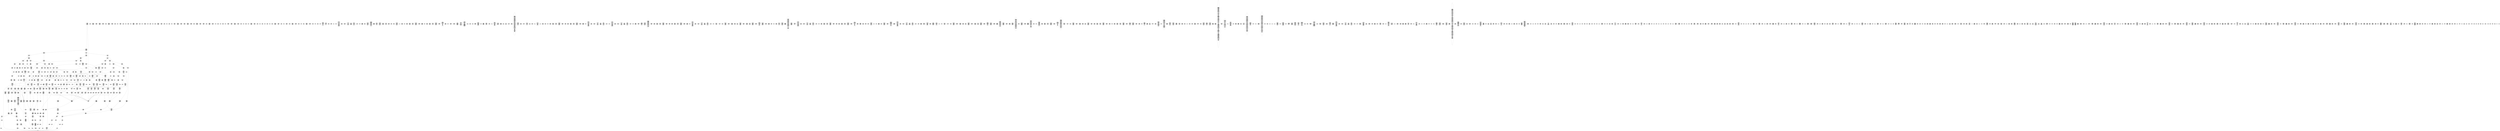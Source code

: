 /* Generated by GvGen v.1.0 (https://www.github.com/stricaud/gvgen) */

digraph G {
compound=true;
   node1 [label="[anywhere]"];
   node2 [label="# 0x0
PUSHX Data
PUSHX Data
MSTORE
PUSHX LogicData
CALLDATASIZE
LT
PUSHX Data
JUMPI
"];
   node3 [label="# 0xd
PUSHX Data
CALLDATALOAD
PUSHX BitData
SHR
PUSHX LogicData
GT
PUSHX Data
JUMPI
"];
   node4 [label="# 0x1e
PUSHX LogicData
GT
PUSHX Data
JUMPI
"];
   node5 [label="# 0x29
PUSHX LogicData
GT
PUSHX Data
JUMPI
"];
   node6 [label="# 0x34
PUSHX LogicData
EQ
PUSHX Data
JUMPI
"];
   node7 [label="# 0x3f
PUSHX LogicData
EQ
PUSHX Data
JUMPI
"];
   node8 [label="# 0x4a
PUSHX LogicData
EQ
PUSHX Data
JUMPI
"];
   node9 [label="# 0x55
PUSHX LogicData
EQ
PUSHX Data
JUMPI
"];
   node10 [label="# 0x60
PUSHX LogicData
EQ
PUSHX Data
JUMPI
"];
   node11 [label="# 0x6b
PUSHX LogicData
EQ
PUSHX Data
JUMPI
"];
   node12 [label="# 0x76
PUSHX Data
JUMP
"];
   node13 [label="# 0x7a
JUMPDEST
PUSHX LogicData
EQ
PUSHX Data
JUMPI
"];
   node14 [label="# 0x86
PUSHX LogicData
EQ
PUSHX Data
JUMPI
"];
   node15 [label="# 0x91
PUSHX LogicData
EQ
PUSHX Data
JUMPI
"];
   node16 [label="# 0x9c
PUSHX LogicData
EQ
PUSHX Data
JUMPI
"];
   node17 [label="# 0xa7
PUSHX LogicData
EQ
PUSHX Data
JUMPI
"];
   node18 [label="# 0xb2
PUSHX Data
JUMP
"];
   node19 [label="# 0xb6
JUMPDEST
PUSHX LogicData
GT
PUSHX Data
JUMPI
"];
   node20 [label="# 0xc2
PUSHX LogicData
EQ
PUSHX Data
JUMPI
"];
   node21 [label="# 0xcd
PUSHX LogicData
EQ
PUSHX Data
JUMPI
"];
   node22 [label="# 0xd8
PUSHX LogicData
EQ
PUSHX Data
JUMPI
"];
   node23 [label="# 0xe3
PUSHX LogicData
EQ
PUSHX Data
JUMPI
"];
   node24 [label="# 0xee
PUSHX LogicData
EQ
PUSHX Data
JUMPI
"];
   node25 [label="# 0xf9
PUSHX Data
JUMP
"];
   node26 [label="# 0xfd
JUMPDEST
PUSHX LogicData
EQ
PUSHX Data
JUMPI
"];
   node27 [label="# 0x109
PUSHX LogicData
EQ
PUSHX Data
JUMPI
"];
   node28 [label="# 0x114
PUSHX LogicData
EQ
PUSHX Data
JUMPI
"];
   node29 [label="# 0x11f
PUSHX LogicData
EQ
PUSHX Data
JUMPI
"];
   node30 [label="# 0x12a
PUSHX LogicData
EQ
PUSHX Data
JUMPI
"];
   node31 [label="# 0x135
PUSHX Data
JUMP
"];
   node32 [label="# 0x139
JUMPDEST
PUSHX LogicData
GT
PUSHX Data
JUMPI
"];
   node33 [label="# 0x145
PUSHX LogicData
GT
PUSHX Data
JUMPI
"];
   node34 [label="# 0x150
PUSHX LogicData
EQ
PUSHX Data
JUMPI
"];
   node35 [label="# 0x15b
PUSHX LogicData
EQ
PUSHX Data
JUMPI
"];
   node36 [label="# 0x166
PUSHX LogicData
EQ
PUSHX Data
JUMPI
"];
   node37 [label="# 0x171
PUSHX LogicData
EQ
PUSHX Data
JUMPI
"];
   node38 [label="# 0x17c
PUSHX LogicData
EQ
PUSHX Data
JUMPI
"];
   node39 [label="# 0x187
PUSHX LogicData
EQ
PUSHX Data
JUMPI
"];
   node40 [label="# 0x192
PUSHX Data
JUMP
"];
   node41 [label="# 0x196
JUMPDEST
PUSHX LogicData
EQ
PUSHX Data
JUMPI
"];
   node42 [label="# 0x1a2
PUSHX LogicData
EQ
PUSHX Data
JUMPI
"];
   node43 [label="# 0x1ad
PUSHX LogicData
EQ
PUSHX Data
JUMPI
"];
   node44 [label="# 0x1b8
PUSHX LogicData
EQ
PUSHX Data
JUMPI
"];
   node45 [label="# 0x1c3
PUSHX LogicData
EQ
PUSHX Data
JUMPI
"];
   node46 [label="# 0x1ce
PUSHX Data
JUMP
"];
   node47 [label="# 0x1d2
JUMPDEST
PUSHX LogicData
GT
PUSHX Data
JUMPI
"];
   node48 [label="# 0x1de
PUSHX LogicData
EQ
PUSHX Data
JUMPI
"];
   node49 [label="# 0x1e9
PUSHX LogicData
EQ
PUSHX Data
JUMPI
"];
   node50 [label="# 0x1f4
PUSHX LogicData
EQ
PUSHX Data
JUMPI
"];
   node51 [label="# 0x1ff
PUSHX LogicData
EQ
PUSHX Data
JUMPI
"];
   node52 [label="# 0x20a
PUSHX LogicData
EQ
PUSHX Data
JUMPI
"];
   node53 [label="# 0x215
PUSHX Data
JUMP
"];
   node54 [label="# 0x219
JUMPDEST
PUSHX LogicData
EQ
PUSHX Data
JUMPI
"];
   node55 [label="# 0x225
PUSHX LogicData
EQ
PUSHX Data
JUMPI
"];
   node56 [label="# 0x230
PUSHX LogicData
EQ
PUSHX Data
JUMPI
"];
   node57 [label="# 0x23b
PUSHX LogicData
EQ
PUSHX Data
JUMPI
"];
   node58 [label="# 0x246
PUSHX LogicData
EQ
PUSHX Data
JUMPI
"];
   node59 [label="# 0x251
JUMPDEST
PUSHX Data
REVERT
"];
   node60 [label="# 0x256
JUMPDEST
CALLVALUE
ISZERO
PUSHX Data
JUMPI
"];
   node61 [label="# 0x25e
PUSHX Data
REVERT
"];
   node62 [label="# 0x262
JUMPDEST
PUSHX Data
PUSHX ArithData
CALLDATASIZE
SUB
ADD
PUSHX Data
PUSHX Data
JUMP
"];
   node63 [label="# 0x278
JUMPDEST
PUSHX Data
JUMP
"];
   node64 [label="# 0x27d
JUMPDEST
PUSHX MemData
MLOAD
PUSHX Data
PUSHX Data
JUMP
"];
   node65 [label="# 0x28a
JUMPDEST
PUSHX MemData
MLOAD
SUB
RETURN
"];
   node66 [label="# 0x293
JUMPDEST
CALLVALUE
ISZERO
PUSHX Data
JUMPI
"];
   node67 [label="# 0x29b
PUSHX Data
REVERT
"];
   node68 [label="# 0x29f
JUMPDEST
PUSHX Data
PUSHX Data
JUMP
"];
   node69 [label="# 0x2a8
JUMPDEST
PUSHX MemData
MLOAD
PUSHX Data
PUSHX Data
JUMP
"];
   node70 [label="# 0x2b5
JUMPDEST
PUSHX MemData
MLOAD
SUB
RETURN
"];
   node71 [label="# 0x2be
JUMPDEST
CALLVALUE
ISZERO
PUSHX Data
JUMPI
"];
   node72 [label="# 0x2c6
PUSHX Data
REVERT
"];
   node73 [label="# 0x2ca
JUMPDEST
PUSHX Data
PUSHX ArithData
CALLDATASIZE
SUB
ADD
PUSHX Data
PUSHX Data
JUMP
"];
   node74 [label="# 0x2e0
JUMPDEST
PUSHX Data
JUMP
"];
   node75 [label="# 0x2e5
JUMPDEST
PUSHX MemData
MLOAD
PUSHX Data
PUSHX Data
JUMP
"];
   node76 [label="# 0x2f2
JUMPDEST
PUSHX MemData
MLOAD
SUB
RETURN
"];
   node77 [label="# 0x2fb
JUMPDEST
CALLVALUE
ISZERO
PUSHX Data
JUMPI
"];
   node78 [label="# 0x303
PUSHX Data
REVERT
"];
   node79 [label="# 0x307
JUMPDEST
PUSHX Data
PUSHX ArithData
CALLDATASIZE
SUB
ADD
PUSHX Data
PUSHX Data
JUMP
"];
   node80 [label="# 0x31d
JUMPDEST
PUSHX Data
JUMP
"];
   node81 [label="# 0x322
JUMPDEST
STOP
"];
   node82 [label="# 0x324
JUMPDEST
CALLVALUE
ISZERO
PUSHX Data
JUMPI
"];
   node83 [label="# 0x32c
PUSHX Data
REVERT
"];
   node84 [label="# 0x330
JUMPDEST
PUSHX Data
PUSHX Data
JUMP
"];
   node85 [label="# 0x339
JUMPDEST
PUSHX MemData
MLOAD
PUSHX Data
PUSHX Data
JUMP
"];
   node86 [label="# 0x346
JUMPDEST
PUSHX MemData
MLOAD
SUB
RETURN
"];
   node87 [label="# 0x34f
JUMPDEST
CALLVALUE
ISZERO
PUSHX Data
JUMPI
"];
   node88 [label="# 0x357
PUSHX Data
REVERT
"];
   node89 [label="# 0x35b
JUMPDEST
PUSHX Data
PUSHX ArithData
CALLDATASIZE
SUB
ADD
PUSHX Data
PUSHX Data
JUMP
"];
   node90 [label="# 0x371
JUMPDEST
PUSHX Data
JUMP
"];
   node91 [label="# 0x376
JUMPDEST
STOP
"];
   node92 [label="# 0x378
JUMPDEST
CALLVALUE
ISZERO
PUSHX Data
JUMPI
"];
   node93 [label="# 0x380
PUSHX Data
REVERT
"];
   node94 [label="# 0x384
JUMPDEST
PUSHX Data
PUSHX ArithData
CALLDATASIZE
SUB
ADD
PUSHX Data
PUSHX Data
JUMP
"];
   node95 [label="# 0x39a
JUMPDEST
PUSHX Data
JUMP
"];
   node96 [label="# 0x39f
JUMPDEST
STOP
"];
   node97 [label="# 0x3a1
JUMPDEST
CALLVALUE
ISZERO
PUSHX Data
JUMPI
"];
   node98 [label="# 0x3a9
PUSHX Data
REVERT
"];
   node99 [label="# 0x3ad
JUMPDEST
PUSHX Data
PUSHX Data
JUMP
"];
   node100 [label="# 0x3b6
JUMPDEST
PUSHX MemData
MLOAD
PUSHX Data
PUSHX Data
JUMP
"];
   node101 [label="# 0x3c3
JUMPDEST
PUSHX MemData
MLOAD
SUB
RETURN
"];
   node102 [label="# 0x3cc
JUMPDEST
CALLVALUE
ISZERO
PUSHX Data
JUMPI
"];
   node103 [label="# 0x3d4
PUSHX Data
REVERT
"];
   node104 [label="# 0x3d8
JUMPDEST
PUSHX Data
PUSHX ArithData
CALLDATASIZE
SUB
ADD
PUSHX Data
PUSHX Data
JUMP
"];
   node105 [label="# 0x3ee
JUMPDEST
PUSHX Data
JUMP
"];
   node106 [label="# 0x3f3
JUMPDEST
STOP
"];
   node107 [label="# 0x3f5
JUMPDEST
CALLVALUE
ISZERO
PUSHX Data
JUMPI
"];
   node108 [label="# 0x3fd
PUSHX Data
REVERT
"];
   node109 [label="# 0x401
JUMPDEST
PUSHX Data
PUSHX Data
JUMP
"];
   node110 [label="# 0x40a
JUMPDEST
PUSHX MemData
MLOAD
PUSHX Data
PUSHX Data
JUMP
"];
   node111 [label="# 0x417
JUMPDEST
PUSHX MemData
MLOAD
SUB
RETURN
"];
   node112 [label="# 0x420
JUMPDEST
CALLVALUE
ISZERO
PUSHX Data
JUMPI
"];
   node113 [label="# 0x428
PUSHX Data
REVERT
"];
   node114 [label="# 0x42c
JUMPDEST
PUSHX Data
PUSHX Data
JUMP
"];
   node115 [label="# 0x435
JUMPDEST
STOP
"];
   node116 [label="# 0x437
JUMPDEST
CALLVALUE
ISZERO
PUSHX Data
JUMPI
"];
   node117 [label="# 0x43f
PUSHX Data
REVERT
"];
   node118 [label="# 0x443
JUMPDEST
PUSHX Data
PUSHX ArithData
CALLDATASIZE
SUB
ADD
PUSHX Data
PUSHX Data
JUMP
"];
   node119 [label="# 0x459
JUMPDEST
PUSHX Data
JUMP
"];
   node120 [label="# 0x45e
JUMPDEST
STOP
"];
   node121 [label="# 0x460
JUMPDEST
CALLVALUE
ISZERO
PUSHX Data
JUMPI
"];
   node122 [label="# 0x468
PUSHX Data
REVERT
"];
   node123 [label="# 0x46c
JUMPDEST
PUSHX Data
PUSHX ArithData
CALLDATASIZE
SUB
ADD
PUSHX Data
PUSHX Data
JUMP
"];
   node124 [label="# 0x482
JUMPDEST
PUSHX Data
JUMP
"];
   node125 [label="# 0x487
JUMPDEST
PUSHX MemData
MLOAD
PUSHX Data
PUSHX Data
JUMP
"];
   node126 [label="# 0x494
JUMPDEST
PUSHX MemData
MLOAD
SUB
RETURN
"];
   node127 [label="# 0x49d
JUMPDEST
CALLVALUE
ISZERO
PUSHX Data
JUMPI
"];
   node128 [label="# 0x4a5
PUSHX Data
REVERT
"];
   node129 [label="# 0x4a9
JUMPDEST
PUSHX Data
PUSHX ArithData
CALLDATASIZE
SUB
ADD
PUSHX Data
PUSHX Data
JUMP
"];
   node130 [label="# 0x4bf
JUMPDEST
PUSHX Data
JUMP
"];
   node131 [label="# 0x4c4
JUMPDEST
STOP
"];
   node132 [label="# 0x4c6
JUMPDEST
CALLVALUE
ISZERO
PUSHX Data
JUMPI
"];
   node133 [label="# 0x4ce
PUSHX Data
REVERT
"];
   node134 [label="# 0x4d2
JUMPDEST
PUSHX Data
PUSHX ArithData
CALLDATASIZE
SUB
ADD
PUSHX Data
PUSHX Data
JUMP
"];
   node135 [label="# 0x4e8
JUMPDEST
PUSHX Data
JUMP
"];
   node136 [label="# 0x4ed
JUMPDEST
STOP
"];
   node137 [label="# 0x4ef
JUMPDEST
CALLVALUE
ISZERO
PUSHX Data
JUMPI
"];
   node138 [label="# 0x4f7
PUSHX Data
REVERT
"];
   node139 [label="# 0x4fb
JUMPDEST
PUSHX Data
PUSHX Data
JUMP
"];
   node140 [label="# 0x504
JUMPDEST
PUSHX MemData
MLOAD
PUSHX Data
PUSHX Data
JUMP
"];
   node141 [label="# 0x511
JUMPDEST
PUSHX MemData
MLOAD
SUB
RETURN
"];
   node142 [label="# 0x51a
JUMPDEST
CALLVALUE
ISZERO
PUSHX Data
JUMPI
"];
   node143 [label="# 0x522
PUSHX Data
REVERT
"];
   node144 [label="# 0x526
JUMPDEST
PUSHX Data
PUSHX Data
JUMP
"];
   node145 [label="# 0x52f
JUMPDEST
PUSHX MemData
MLOAD
PUSHX Data
PUSHX Data
JUMP
"];
   node146 [label="# 0x53c
JUMPDEST
PUSHX MemData
MLOAD
SUB
RETURN
"];
   node147 [label="# 0x545
JUMPDEST
CALLVALUE
ISZERO
PUSHX Data
JUMPI
"];
   node148 [label="# 0x54d
PUSHX Data
REVERT
"];
   node149 [label="# 0x551
JUMPDEST
PUSHX Data
PUSHX Data
JUMP
"];
   node150 [label="# 0x55a
JUMPDEST
PUSHX MemData
MLOAD
PUSHX Data
PUSHX Data
JUMP
"];
   node151 [label="# 0x567
JUMPDEST
PUSHX MemData
MLOAD
SUB
RETURN
"];
   node152 [label="# 0x570
JUMPDEST
CALLVALUE
ISZERO
PUSHX Data
JUMPI
"];
   node153 [label="# 0x578
PUSHX Data
REVERT
"];
   node154 [label="# 0x57c
JUMPDEST
PUSHX Data
PUSHX Data
JUMP
"];
   node155 [label="# 0x585
JUMPDEST
PUSHX MemData
MLOAD
PUSHX Data
PUSHX Data
JUMP
"];
   node156 [label="# 0x592
JUMPDEST
PUSHX MemData
MLOAD
SUB
RETURN
"];
   node157 [label="# 0x59b
JUMPDEST
CALLVALUE
ISZERO
PUSHX Data
JUMPI
"];
   node158 [label="# 0x5a3
PUSHX Data
REVERT
"];
   node159 [label="# 0x5a7
JUMPDEST
PUSHX Data
PUSHX ArithData
CALLDATASIZE
SUB
ADD
PUSHX Data
PUSHX Data
JUMP
"];
   node160 [label="# 0x5bd
JUMPDEST
PUSHX Data
JUMP
"];
   node161 [label="# 0x5c2
JUMPDEST
PUSHX MemData
MLOAD
PUSHX Data
PUSHX Data
JUMP
"];
   node162 [label="# 0x5cf
JUMPDEST
PUSHX MemData
MLOAD
SUB
RETURN
"];
   node163 [label="# 0x5d8
JUMPDEST
CALLVALUE
ISZERO
PUSHX Data
JUMPI
"];
   node164 [label="# 0x5e0
PUSHX Data
REVERT
"];
   node165 [label="# 0x5e4
JUMPDEST
PUSHX Data
PUSHX Data
JUMP
"];
   node166 [label="# 0x5ed
JUMPDEST
PUSHX MemData
MLOAD
PUSHX Data
PUSHX Data
JUMP
"];
   node167 [label="# 0x5fa
JUMPDEST
PUSHX MemData
MLOAD
SUB
RETURN
"];
   node168 [label="# 0x603
JUMPDEST
CALLVALUE
ISZERO
PUSHX Data
JUMPI
"];
   node169 [label="# 0x60b
PUSHX Data
REVERT
"];
   node170 [label="# 0x60f
JUMPDEST
PUSHX Data
PUSHX ArithData
CALLDATASIZE
SUB
ADD
PUSHX Data
PUSHX Data
JUMP
"];
   node171 [label="# 0x625
JUMPDEST
PUSHX Data
JUMP
"];
   node172 [label="# 0x62a
JUMPDEST
PUSHX MemData
MLOAD
PUSHX Data
PUSHX Data
JUMP
"];
   node173 [label="# 0x637
JUMPDEST
PUSHX MemData
MLOAD
SUB
RETURN
"];
   node174 [label="# 0x640
JUMPDEST
CALLVALUE
ISZERO
PUSHX Data
JUMPI
"];
   node175 [label="# 0x648
PUSHX Data
REVERT
"];
   node176 [label="# 0x64c
JUMPDEST
PUSHX Data
PUSHX Data
JUMP
"];
   node177 [label="# 0x655
JUMPDEST
STOP
"];
   node178 [label="# 0x657
JUMPDEST
CALLVALUE
ISZERO
PUSHX Data
JUMPI
"];
   node179 [label="# 0x65f
PUSHX Data
REVERT
"];
   node180 [label="# 0x663
JUMPDEST
PUSHX Data
PUSHX ArithData
CALLDATASIZE
SUB
ADD
PUSHX Data
PUSHX Data
JUMP
"];
   node181 [label="# 0x679
JUMPDEST
PUSHX Data
JUMP
"];
   node182 [label="# 0x67e
JUMPDEST
STOP
"];
   node183 [label="# 0x680
JUMPDEST
CALLVALUE
ISZERO
PUSHX Data
JUMPI
"];
   node184 [label="# 0x688
PUSHX Data
REVERT
"];
   node185 [label="# 0x68c
JUMPDEST
PUSHX Data
PUSHX ArithData
CALLDATASIZE
SUB
ADD
PUSHX Data
PUSHX Data
JUMP
"];
   node186 [label="# 0x6a2
JUMPDEST
PUSHX Data
JUMP
"];
   node187 [label="# 0x6a7
JUMPDEST
STOP
"];
   node188 [label="# 0x6a9
JUMPDEST
CALLVALUE
ISZERO
PUSHX Data
JUMPI
"];
   node189 [label="# 0x6b1
PUSHX Data
REVERT
"];
   node190 [label="# 0x6b5
JUMPDEST
PUSHX Data
PUSHX Data
JUMP
"];
   node191 [label="# 0x6be
JUMPDEST
PUSHX MemData
MLOAD
PUSHX Data
PUSHX Data
JUMP
"];
   node192 [label="# 0x6cb
JUMPDEST
PUSHX MemData
MLOAD
SUB
RETURN
"];
   node193 [label="# 0x6d4
JUMPDEST
CALLVALUE
ISZERO
PUSHX Data
JUMPI
"];
   node194 [label="# 0x6dc
PUSHX Data
REVERT
"];
   node195 [label="# 0x6e0
JUMPDEST
PUSHX Data
PUSHX Data
JUMP
"];
   node196 [label="# 0x6e9
JUMPDEST
PUSHX MemData
MLOAD
PUSHX Data
PUSHX Data
JUMP
"];
   node197 [label="# 0x6f6
JUMPDEST
PUSHX MemData
MLOAD
SUB
RETURN
"];
   node198 [label="# 0x6ff
JUMPDEST
CALLVALUE
ISZERO
PUSHX Data
JUMPI
"];
   node199 [label="# 0x707
PUSHX Data
REVERT
"];
   node200 [label="# 0x70b
JUMPDEST
PUSHX Data
PUSHX Data
JUMP
"];
   node201 [label="# 0x714
JUMPDEST
PUSHX MemData
MLOAD
PUSHX Data
PUSHX Data
JUMP
"];
   node202 [label="# 0x721
JUMPDEST
PUSHX MemData
MLOAD
SUB
RETURN
"];
   node203 [label="# 0x72a
JUMPDEST
PUSHX Data
PUSHX ArithData
CALLDATASIZE
SUB
ADD
PUSHX Data
PUSHX Data
JUMP
"];
   node204 [label="# 0x73f
JUMPDEST
PUSHX Data
JUMP
"];
   node205 [label="# 0x744
JUMPDEST
STOP
"];
   node206 [label="# 0x746
JUMPDEST
CALLVALUE
ISZERO
PUSHX Data
JUMPI
"];
   node207 [label="# 0x74e
PUSHX Data
REVERT
"];
   node208 [label="# 0x752
JUMPDEST
PUSHX Data
PUSHX ArithData
CALLDATASIZE
SUB
ADD
PUSHX Data
PUSHX Data
JUMP
"];
   node209 [label="# 0x768
JUMPDEST
PUSHX Data
JUMP
"];
   node210 [label="# 0x76d
JUMPDEST
STOP
"];
   node211 [label="# 0x76f
JUMPDEST
CALLVALUE
ISZERO
PUSHX Data
JUMPI
"];
   node212 [label="# 0x777
PUSHX Data
REVERT
"];
   node213 [label="# 0x77b
JUMPDEST
PUSHX Data
PUSHX Data
JUMP
"];
   node214 [label="# 0x784
JUMPDEST
PUSHX MemData
MLOAD
PUSHX Data
PUSHX Data
JUMP
"];
   node215 [label="# 0x791
JUMPDEST
PUSHX MemData
MLOAD
SUB
RETURN
"];
   node216 [label="# 0x79a
JUMPDEST
CALLVALUE
ISZERO
PUSHX Data
JUMPI
"];
   node217 [label="# 0x7a2
PUSHX Data
REVERT
"];
   node218 [label="# 0x7a6
JUMPDEST
PUSHX Data
PUSHX ArithData
CALLDATASIZE
SUB
ADD
PUSHX Data
PUSHX Data
JUMP
"];
   node219 [label="# 0x7bc
JUMPDEST
PUSHX Data
JUMP
"];
   node220 [label="# 0x7c1
JUMPDEST
STOP
"];
   node221 [label="# 0x7c3
JUMPDEST
CALLVALUE
ISZERO
PUSHX Data
JUMPI
"];
   node222 [label="# 0x7cb
PUSHX Data
REVERT
"];
   node223 [label="# 0x7cf
JUMPDEST
PUSHX Data
PUSHX ArithData
CALLDATASIZE
SUB
ADD
PUSHX Data
PUSHX Data
JUMP
"];
   node224 [label="# 0x7e5
JUMPDEST
PUSHX Data
JUMP
"];
   node225 [label="# 0x7ea
JUMPDEST
STOP
"];
   node226 [label="# 0x7ec
JUMPDEST
CALLVALUE
ISZERO
PUSHX Data
JUMPI
"];
   node227 [label="# 0x7f4
PUSHX Data
REVERT
"];
   node228 [label="# 0x7f8
JUMPDEST
PUSHX Data
PUSHX ArithData
CALLDATASIZE
SUB
ADD
PUSHX Data
PUSHX Data
JUMP
"];
   node229 [label="# 0x80e
JUMPDEST
PUSHX Data
JUMP
"];
   node230 [label="# 0x813
JUMPDEST
STOP
"];
   node231 [label="# 0x815
JUMPDEST
CALLVALUE
ISZERO
PUSHX Data
JUMPI
"];
   node232 [label="# 0x81d
PUSHX Data
REVERT
"];
   node233 [label="# 0x821
JUMPDEST
PUSHX Data
PUSHX ArithData
CALLDATASIZE
SUB
ADD
PUSHX Data
PUSHX Data
JUMP
"];
   node234 [label="# 0x837
JUMPDEST
PUSHX Data
JUMP
"];
   node235 [label="# 0x83c
JUMPDEST
PUSHX MemData
MLOAD
PUSHX Data
PUSHX Data
JUMP
"];
   node236 [label="# 0x849
JUMPDEST
PUSHX MemData
MLOAD
SUB
RETURN
"];
   node237 [label="# 0x852
JUMPDEST
PUSHX Data
PUSHX ArithData
CALLDATASIZE
SUB
ADD
PUSHX Data
PUSHX Data
JUMP
"];
   node238 [label="# 0x867
JUMPDEST
PUSHX Data
JUMP
"];
   node239 [label="# 0x86c
JUMPDEST
STOP
"];
   node240 [label="# 0x86e
JUMPDEST
CALLVALUE
ISZERO
PUSHX Data
JUMPI
"];
   node241 [label="# 0x876
PUSHX Data
REVERT
"];
   node242 [label="# 0x87a
JUMPDEST
PUSHX Data
PUSHX Data
JUMP
"];
   node243 [label="# 0x883
JUMPDEST
PUSHX MemData
MLOAD
PUSHX Data
PUSHX Data
JUMP
"];
   node244 [label="# 0x890
JUMPDEST
PUSHX MemData
MLOAD
SUB
RETURN
"];
   node245 [label="# 0x899
JUMPDEST
CALLVALUE
ISZERO
PUSHX Data
JUMPI
"];
   node246 [label="# 0x8a1
PUSHX Data
REVERT
"];
   node247 [label="# 0x8a5
JUMPDEST
PUSHX Data
PUSHX ArithData
CALLDATASIZE
SUB
ADD
PUSHX Data
PUSHX Data
JUMP
"];
   node248 [label="# 0x8bb
JUMPDEST
PUSHX Data
JUMP
"];
   node249 [label="# 0x8c0
JUMPDEST
PUSHX MemData
MLOAD
PUSHX Data
PUSHX Data
JUMP
"];
   node250 [label="# 0x8cd
JUMPDEST
PUSHX MemData
MLOAD
SUB
RETURN
"];
   node251 [label="# 0x8d6
JUMPDEST
CALLVALUE
ISZERO
PUSHX Data
JUMPI
"];
   node252 [label="# 0x8de
PUSHX Data
REVERT
"];
   node253 [label="# 0x8e2
JUMPDEST
PUSHX Data
PUSHX ArithData
CALLDATASIZE
SUB
ADD
PUSHX Data
PUSHX Data
JUMP
"];
   node254 [label="# 0x8f8
JUMPDEST
PUSHX Data
JUMP
"];
   node255 [label="# 0x8fd
JUMPDEST
STOP
"];
   node256 [label="# 0x8ff
JUMPDEST
CALLVALUE
ISZERO
PUSHX Data
JUMPI
"];
   node257 [label="# 0x907
PUSHX Data
REVERT
"];
   node258 [label="# 0x90b
JUMPDEST
PUSHX Data
PUSHX ArithData
CALLDATASIZE
SUB
ADD
PUSHX Data
PUSHX Data
JUMP
"];
   node259 [label="# 0x921
JUMPDEST
PUSHX Data
JUMP
"];
   node260 [label="# 0x926
JUMPDEST
PUSHX MemData
MLOAD
PUSHX Data
PUSHX Data
JUMP
"];
   node261 [label="# 0x933
JUMPDEST
PUSHX MemData
MLOAD
SUB
RETURN
"];
   node262 [label="# 0x93c
JUMPDEST
CALLVALUE
ISZERO
PUSHX Data
JUMPI
"];
   node263 [label="# 0x944
PUSHX Data
REVERT
"];
   node264 [label="# 0x948
JUMPDEST
PUSHX Data
PUSHX ArithData
CALLDATASIZE
SUB
ADD
PUSHX Data
PUSHX Data
JUMP
"];
   node265 [label="# 0x95e
JUMPDEST
PUSHX Data
JUMP
"];
   node266 [label="# 0x963
JUMPDEST
STOP
"];
   node267 [label="# 0x965
JUMPDEST
CALLVALUE
ISZERO
PUSHX Data
JUMPI
"];
   node268 [label="# 0x96d
PUSHX Data
REVERT
"];
   node269 [label="# 0x971
JUMPDEST
PUSHX Data
PUSHX ArithData
CALLDATASIZE
SUB
ADD
PUSHX Data
PUSHX Data
JUMP
"];
   node270 [label="# 0x987
JUMPDEST
PUSHX Data
JUMP
"];
   node271 [label="# 0x98c
JUMPDEST
STOP
"];
   node272 [label="# 0x98e
JUMPDEST
PUSHX Data
PUSHX BitData
PUSHX BitData
NOT
AND
PUSHX BitData
NOT
AND
EQ
PUSHX Data
JUMPI
"];
   node273 [label="# 0x9f7
PUSHX BitData
PUSHX BitData
NOT
AND
PUSHX BitData
NOT
AND
EQ
"];
   node274 [label="# 0xa59
JUMPDEST
PUSHX Data
JUMPI
"];
   node275 [label="# 0xa5f
PUSHX Data
PUSHX Data
JUMP
"];
   node276 [label="# 0xa68
JUMPDEST
"];
   node277 [label="# 0xa69
JUMPDEST
JUMP
"];
   node278 [label="# 0xa70
JUMPDEST
PUSHX Data
PUSHX StorData
SLOAD
PUSHX Data
PUSHX Data
JUMP
"];
   node279 [label="# 0xa7f
JUMPDEST
PUSHX ArithData
ADD
PUSHX ArithData
DIV
MUL
PUSHX ArithData
ADD
PUSHX MemData
MLOAD
ADD
PUSHX Data
MSTORE
MSTORE
PUSHX ArithData
ADD
SLOAD
PUSHX Data
PUSHX Data
JUMP
"];
   node280 [label="# 0xaab
JUMPDEST
ISZERO
PUSHX Data
JUMPI
"];
   node281 [label="# 0xab2
PUSHX LogicData
LT
PUSHX Data
JUMPI
"];
   node282 [label="# 0xaba
PUSHX ArithData
SLOAD
DIV
MUL
MSTORE
PUSHX ArithData
ADD
PUSHX Data
JUMP
"];
   node283 [label="# 0xacd
JUMPDEST
ADD
PUSHX Data
MSTORE
PUSHX Data
PUSHX Data
SHA3
"];
   node284 [label="# 0xadb
JUMPDEST
SLOAD
MSTORE
PUSHX ArithData
ADD
PUSHX ArithData
ADD
GT
PUSHX Data
JUMPI
"];
   node285 [label="# 0xaef
SUB
PUSHX BitData
AND
ADD
"];
   node286 [label="# 0xaf8
JUMPDEST
JUMP
"];
   node287 [label="# 0xb02
JUMPDEST
PUSHX Data
PUSHX Data
PUSHX Data
JUMP
"];
   node288 [label="# 0xb0d
JUMPDEST
PUSHX Data
JUMPI
"];
   node289 [label="# 0xb12
PUSHX MemData
MLOAD
PUSHX Data
MSTORE
PUSHX ArithData
ADD
PUSHX MemData
MLOAD
SUB
REVERT
"];
   node290 [label="# 0xb43
JUMPDEST
PUSHX Data
PUSHX ArithData
MSTORE
PUSHX ArithData
ADD
MSTORE
PUSHX ArithData
ADD
PUSHX Data
SHA3
PUSHX ArithData
SLOAD
PUSHX ArithData
EXP
DIV
PUSHX BitData
AND
JUMP
"];
   node291 [label="# 0xb7e
JUMPDEST
PUSHX Data
PUSHX Data
PUSHX Data
JUMP
"];
   node292 [label="# 0xb89
JUMPDEST
PUSHX BitData
AND
PUSHX BitData
AND
SUB
PUSHX Data
JUMPI
"];
   node293 [label="# 0xbbf
PUSHX MemData
MLOAD
PUSHX Data
MSTORE
PUSHX ArithData
ADD
PUSHX MemData
MLOAD
SUB
REVERT
"];
   node294 [label="# 0xbf0
JUMPDEST
PUSHX BitData
AND
PUSHX Data
PUSHX Data
JUMP
"];
   node295 [label="# 0xc0f
JUMPDEST
PUSHX BitData
AND
EQ
PUSHX Data
JUMPI
"];
   node296 [label="# 0xc2b
PUSHX Data
PUSHX Data
PUSHX Data
JUMP
"];
   node297 [label="# 0xc36
JUMPDEST
PUSHX Data
JUMP
"];
   node298 [label="# 0xc3b
JUMPDEST
PUSHX Data
JUMPI
"];
   node299 [label="# 0xc40
PUSHX MemData
MLOAD
PUSHX Data
MSTORE
PUSHX ArithData
ADD
PUSHX MemData
MLOAD
SUB
REVERT
"];
   node300 [label="# 0xc71
JUMPDEST
"];
   node301 [label="# 0xc72
JUMPDEST
PUSHX Data
PUSHX Data
JUMP
"];
   node302 [label="# 0xc7d
JUMPDEST
JUMP
"];
   node303 [label="# 0xc82
JUMPDEST
PUSHX StorData
SLOAD
JUMP
"];
   node304 [label="# 0xc88
JUMPDEST
PUSHX Data
PUSHX Data
JUMP
"];
   node305 [label="# 0xc90
JUMPDEST
PUSHX BitData
AND
PUSHX Data
PUSHX Data
JUMP
"];
   node306 [label="# 0xcae
JUMPDEST
PUSHX BitData
AND
EQ
PUSHX Data
JUMPI
"];
   node307 [label="# 0xcca
PUSHX MemData
MLOAD
PUSHX Data
MSTORE
PUSHX ArithData
ADD
PUSHX Data
PUSHX Data
JUMP
"];
   node308 [label="# 0xcfb
JUMPDEST
PUSHX MemData
MLOAD
SUB
REVERT
"];
   node309 [label="# 0xd04
JUMPDEST
PUSHX Data
PUSHX Data
PUSHX Data
JUMP
"];
   node310 [label="# 0xd13
JUMPDEST
JUMP
"];
   node311 [label="# 0xd17
JUMPDEST
PUSHX Data
PUSHX Data
JUMP
"];
   node312 [label="# 0xd1f
JUMPDEST
PUSHX BitData
AND
PUSHX Data
PUSHX Data
JUMP
"];
   node313 [label="# 0xd3d
JUMPDEST
PUSHX BitData
AND
EQ
PUSHX Data
JUMPI
"];
   node314 [label="# 0xd59
PUSHX MemData
MLOAD
PUSHX Data
MSTORE
PUSHX ArithData
ADD
PUSHX Data
PUSHX Data
JUMP
"];
   node315 [label="# 0xd8a
JUMPDEST
PUSHX MemData
MLOAD
SUB
REVERT
"];
   node316 [label="# 0xd93
JUMPDEST
PUSHX StorData
PUSHX ArithData
PUSHX ArithData
EXP
SLOAD
PUSHX ArithData
MUL
NOT
AND
ISZERO
ISZERO
MUL
OR
SSTORE
JUMP
"];
   node317 [label="# 0xdb0
JUMPDEST
PUSHX Data
PUSHX Data
PUSHX Data
JUMP
"];
   node318 [label="# 0xdba
JUMPDEST
PUSHX StorData
SLOAD
PUSHX StorData
SLOAD
SUB
SUB
JUMP
"];
   node319 [label="# 0xdc7
JUMPDEST
PUSHX Data
PUSHX Data
JUMP
"];
   node320 [label="# 0xdd2
JUMPDEST
JUMP
"];
   node321 [label="# 0xdd7
JUMPDEST
PUSHX StorData
SLOAD
JUMP
"];
   node322 [label="# 0xddd
JUMPDEST
PUSHX Data
PUSHX Data
JUMP
"];
   node323 [label="# 0xde5
JUMPDEST
PUSHX BitData
AND
PUSHX Data
PUSHX Data
JUMP
"];
   node324 [label="# 0xe03
JUMPDEST
PUSHX BitData
AND
EQ
PUSHX Data
JUMPI
"];
   node325 [label="# 0xe1f
PUSHX MemData
MLOAD
PUSHX Data
MSTORE
PUSHX ArithData
ADD
PUSHX Data
PUSHX Data
JUMP
"];
   node326 [label="# 0xe50
JUMPDEST
PUSHX MemData
MLOAD
SUB
REVERT
"];
   node327 [label="# 0xe59
JUMPDEST
PUSHX ArithData
PUSHX StorData
SLOAD
SUB
PUSHX Data
JUMPI
"];
   node328 [label="# 0xe64
PUSHX MemData
MLOAD
PUSHX Data
MSTORE
PUSHX ArithData
ADD
PUSHX Data
PUSHX Data
JUMP
"];
   node329 [label="# 0xe95
JUMPDEST
PUSHX MemData
MLOAD
SUB
REVERT
"];
   node330 [label="# 0xe9e
JUMPDEST
PUSHX Data
PUSHX Data
SSTORE
PUSHX Data
PUSHX Data
PUSHX Data
JUMP
"];
   node331 [label="# 0xeb0
JUMPDEST
PUSHX BitData
AND
SELFBALANCE
PUSHX MemData
MLOAD
PUSHX Data
PUSHX Data
JUMP
"];
   node332 [label="# 0xed3
JUMPDEST
PUSHX Data
PUSHX MemData
MLOAD
SUB
GAS
CALL
RETURNDATASIZE
PUSHX LogicData
EQ
PUSHX Data
JUMPI
"];
   node333 [label="# 0xeef
PUSHX MemData
MLOAD
PUSHX BitData
NOT
PUSHX ArithData
RETURNDATASIZE
ADD
AND
ADD
PUSHX Data
MSTORE
RETURNDATASIZE
MSTORE
RETURNDATASIZE
PUSHX Data
PUSHX ArithData
ADD
RETURNDATACOPY
PUSHX Data
JUMP
"];
   node334 [label="# 0xf10
JUMPDEST
PUSHX Data
"];
   node335 [label="# 0xf15
JUMPDEST
PUSHX Data
JUMPI
"];
   node336 [label="# 0xf1f
PUSHX Data
REVERT
"];
   node337 [label="# 0xf23
JUMPDEST
PUSHX Data
PUSHX Data
SSTORE
JUMP
"];
   node338 [label="# 0xf2e
JUMPDEST
PUSHX Data
PUSHX MemData
MLOAD
PUSHX ArithData
ADD
PUSHX Data
MSTORE
PUSHX Data
MSTORE
PUSHX Data
JUMP
"];
   node339 [label="# 0xf49
JUMPDEST
JUMP
"];
   node340 [label="# 0xf4e
JUMPDEST
PUSHX Data
PUSHX Data
PUSHX Data
PUSHX Data
JUMP
"];
   node341 [label="# 0xf5b
JUMPDEST
PUSHX Data
PUSHX LogicData
GT
ISZERO
PUSHX Data
JUMPI
"];
   node342 [label="# 0xf71
PUSHX Data
PUSHX Data
JUMP
"];
   node343 [label="# 0xf78
JUMPDEST
"];
   node344 [label="# 0xf79
JUMPDEST
PUSHX MemData
MLOAD
MSTORE
PUSHX ArithData
MUL
PUSHX ArithData
ADD
ADD
PUSHX Data
MSTORE
ISZERO
PUSHX Data
JUMPI
"];
   node345 [label="# 0xf93
PUSHX ArithData
ADD
PUSHX ArithData
MUL
CALLDATASIZE
CALLDATACOPY
ADD
"];
   node346 [label="# 0xfa7
JUMPDEST
PUSHX Data
PUSHX Data
PUSHX Data
JUMP
"];
   node347 [label="# 0xfb4
JUMPDEST
PUSHX Data
"];
   node348 [label="# 0xfba
JUMPDEST
LT
ISZERO
PUSHX Data
JUMPI
"];
   node349 [label="# 0xfc4
PUSHX StorData
SLOAD
GT
ISZERO
"];
   node350 [label="# 0xfcb
JUMPDEST
ISZERO
PUSHX Data
JUMPI
"];
   node351 [label="# 0xfd1
PUSHX Data
PUSHX Data
PUSHX ArithData
MSTORE
PUSHX ArithData
ADD
MSTORE
PUSHX ArithData
ADD
PUSHX Data
SHA3
PUSHX MemData
MLOAD
PUSHX ArithData
ADD
PUSHX Data
MSTORE
PUSHX ArithData
ADD
PUSHX ArithData
SLOAD
PUSHX ArithData
EXP
DIV
PUSHX BitData
AND
PUSHX BitData
AND
PUSHX BitData
AND
MSTORE
PUSHX ArithData
ADD
PUSHX ArithData
ADD
PUSHX ArithData
SLOAD
PUSHX ArithData
EXP
DIV
PUSHX BitData
AND
PUSHX BitData
AND
PUSHX BitData
AND
MSTORE
PUSHX ArithData
ADD
PUSHX ArithData
ADD
PUSHX ArithData
SLOAD
PUSHX ArithData
EXP
DIV
PUSHX BitData
AND
ISZERO
ISZERO
ISZERO
ISZERO
MSTORE
PUSHX ArithData
ADD
MLOAD
ISZERO
ISZERO
PUSHX Data
JUMPI
"];
   node352 [label="# 0x10a2
PUSHX BitData
PUSHX BitData
AND
PUSHX ArithData
ADD
MLOAD
PUSHX BitData
AND
EQ
ISZERO
"];
   node353 [label="# 0x10d8
JUMPDEST
ISZERO
PUSHX Data
JUMPI
"];
   node354 [label="# 0x10de
PUSHX ArithData
ADD
MLOAD
"];
   node355 [label="# 0x10e5
JUMPDEST
PUSHX BitData
AND
PUSHX BitData
AND
SUB
PUSHX Data
JUMPI
"];
   node356 [label="# 0x1119
MLOAD
LT
PUSHX Data
JUMPI
"];
   node357 [label="# 0x1124
PUSHX Data
PUSHX Data
JUMP
"];
   node358 [label="# 0x112b
JUMPDEST
"];
   node359 [label="# 0x112c
JUMPDEST
PUSHX ArithData
MUL
PUSHX ArithData
ADD
ADD
MSTORE
PUSHX Data
PUSHX Data
JUMP
"];
   node360 [label="# 0x1143
JUMPDEST
"];
   node361 [label="# 0x1147
JUMPDEST
PUSHX Data
PUSHX Data
JUMP
"];
   node362 [label="# 0x1152
JUMPDEST
PUSHX Data
JUMP
"];
   node363 [label="# 0x115b
JUMPDEST
JUMP
"];
   node364 [label="# 0x1168
JUMPDEST
PUSHX Data
PUSHX Data
JUMP
"];
   node365 [label="# 0x1170
JUMPDEST
PUSHX BitData
AND
PUSHX Data
PUSHX Data
JUMP
"];
   node366 [label="# 0x118e
JUMPDEST
PUSHX BitData
AND
EQ
PUSHX Data
JUMPI
"];
   node367 [label="# 0x11aa
PUSHX MemData
MLOAD
PUSHX Data
MSTORE
PUSHX ArithData
ADD
PUSHX Data
PUSHX Data
JUMP
"];
   node368 [label="# 0x11db
JUMPDEST
PUSHX MemData
MLOAD
SUB
REVERT
"];
   node369 [label="# 0x11e4
JUMPDEST
PUSHX Data
SSTORE
JUMP
"];
   node370 [label="# 0x11ee
JUMPDEST
PUSHX Data
PUSHX Data
JUMP
"];
   node371 [label="# 0x11f6
JUMPDEST
PUSHX BitData
AND
PUSHX Data
PUSHX Data
JUMP
"];
   node372 [label="# 0x1214
JUMPDEST
PUSHX BitData
AND
EQ
PUSHX Data
JUMPI
"];
   node373 [label="# 0x1230
PUSHX MemData
MLOAD
PUSHX Data
MSTORE
PUSHX ArithData
ADD
PUSHX Data
PUSHX Data
JUMP
"];
   node374 [label="# 0x1261
JUMPDEST
PUSHX MemData
MLOAD
SUB
REVERT
"];
   node375 [label="# 0x126a
JUMPDEST
PUSHX Data
PUSHX Data
PUSHX Data
JUMP
"];
   node376 [label="# 0x1279
JUMPDEST
JUMP
"];
   node377 [label="# 0x127d
JUMPDEST
PUSHX StorData
PUSHX ArithData
SLOAD
PUSHX ArithData
EXP
DIV
PUSHX BitData
AND
JUMP
"];
   node378 [label="# 0x1290
JUMPDEST
PUSHX StorData
SLOAD
PUSHX Data
PUSHX Data
JUMP
"];
   node379 [label="# 0x129d
JUMPDEST
PUSHX ArithData
ADD
PUSHX ArithData
DIV
MUL
PUSHX ArithData
ADD
PUSHX MemData
MLOAD
ADD
PUSHX Data
MSTORE
MSTORE
PUSHX ArithData
ADD
SLOAD
PUSHX Data
PUSHX Data
JUMP
"];
   node380 [label="# 0x12c9
JUMPDEST
ISZERO
PUSHX Data
JUMPI
"];
   node381 [label="# 0x12d0
PUSHX LogicData
LT
PUSHX Data
JUMPI
"];
   node382 [label="# 0x12d8
PUSHX ArithData
SLOAD
DIV
MUL
MSTORE
PUSHX ArithData
ADD
PUSHX Data
JUMP
"];
   node383 [label="# 0x12eb
JUMPDEST
ADD
PUSHX Data
MSTORE
PUSHX Data
PUSHX Data
SHA3
"];
   node384 [label="# 0x12f9
JUMPDEST
SLOAD
MSTORE
PUSHX ArithData
ADD
PUSHX ArithData
ADD
GT
PUSHX Data
JUMPI
"];
   node385 [label="# 0x130d
SUB
PUSHX BitData
AND
ADD
"];
   node386 [label="# 0x1316
JUMPDEST
JUMP
"];
   node387 [label="# 0x131e
JUMPDEST
PUSHX StorData
PUSHX ArithData
SLOAD
PUSHX ArithData
EXP
DIV
PUSHX BitData
AND
JUMP
"];
   node388 [label="# 0x1331
JUMPDEST
PUSHX StorData
SLOAD
PUSHX Data
PUSHX Data
JUMP
"];
   node389 [label="# 0x133e
JUMPDEST
PUSHX ArithData
ADD
PUSHX ArithData
DIV
MUL
PUSHX ArithData
ADD
PUSHX MemData
MLOAD
ADD
PUSHX Data
MSTORE
MSTORE
PUSHX ArithData
ADD
SLOAD
PUSHX Data
PUSHX Data
JUMP
"];
   node390 [label="# 0x136a
JUMPDEST
ISZERO
PUSHX Data
JUMPI
"];
   node391 [label="# 0x1371
PUSHX LogicData
LT
PUSHX Data
JUMPI
"];
   node392 [label="# 0x1379
PUSHX ArithData
SLOAD
DIV
MUL
MSTORE
PUSHX ArithData
ADD
PUSHX Data
JUMP
"];
   node393 [label="# 0x138c
JUMPDEST
ADD
PUSHX Data
MSTORE
PUSHX Data
PUSHX Data
SHA3
"];
   node394 [label="# 0x139a
JUMPDEST
SLOAD
MSTORE
PUSHX ArithData
ADD
PUSHX ArithData
ADD
GT
PUSHX Data
JUMPI
"];
   node395 [label="# 0x13ae
SUB
PUSHX BitData
AND
ADD
"];
   node396 [label="# 0x13b7
JUMPDEST
JUMP
"];
   node397 [label="# 0x13bf
JUMPDEST
PUSHX Data
PUSHX Data
PUSHX Data
JUMP
"];
   node398 [label="# 0x13ca
JUMPDEST
PUSHX ArithData
ADD
MLOAD
JUMP
"];
   node399 [label="# 0x13d5
JUMPDEST
PUSHX StorData
PUSHX ArithData
SLOAD
PUSHX ArithData
EXP
DIV
PUSHX BitData
AND
JUMP
"];
   node400 [label="# 0x13e8
JUMPDEST
PUSHX BitData
PUSHX BitData
AND
PUSHX BitData
AND
SUB
PUSHX Data
JUMPI
"];
   node401 [label="# 0x141e
PUSHX MemData
MLOAD
PUSHX Data
MSTORE
PUSHX ArithData
ADD
PUSHX MemData
MLOAD
SUB
REVERT
"];
   node402 [label="# 0x144f
JUMPDEST
PUSHX Data
PUSHX ArithData
PUSHX BitData
AND
PUSHX BitData
AND
MSTORE
PUSHX ArithData
ADD
MSTORE
PUSHX ArithData
ADD
PUSHX Data
SHA3
PUSHX ArithData
ADD
PUSHX ArithData
SLOAD
PUSHX ArithData
EXP
DIV
PUSHX BitData
AND
PUSHX BitData
AND
JUMP
"];
   node403 [label="# 0x14b7
JUMPDEST
PUSHX Data
PUSHX Data
JUMP
"];
   node404 [label="# 0x14bf
JUMPDEST
PUSHX BitData
AND
PUSHX Data
PUSHX Data
JUMP
"];
   node405 [label="# 0x14dd
JUMPDEST
PUSHX BitData
AND
EQ
PUSHX Data
JUMPI
"];
   node406 [label="# 0x14f9
PUSHX MemData
MLOAD
PUSHX Data
MSTORE
PUSHX ArithData
ADD
PUSHX Data
PUSHX Data
JUMP
"];
   node407 [label="# 0x152a
JUMPDEST
PUSHX MemData
MLOAD
SUB
REVERT
"];
   node408 [label="# 0x1533
JUMPDEST
PUSHX Data
PUSHX Data
PUSHX Data
JUMP
"];
   node409 [label="# 0x153d
JUMPDEST
JUMP
"];
   node410 [label="# 0x153f
JUMPDEST
PUSHX Data
PUSHX Data
JUMP
"];
   node411 [label="# 0x1547
JUMPDEST
PUSHX BitData
AND
PUSHX Data
PUSHX Data
JUMP
"];
   node412 [label="# 0x1565
JUMPDEST
PUSHX BitData
AND
EQ
PUSHX Data
JUMPI
"];
   node413 [label="# 0x1581
PUSHX MemData
MLOAD
PUSHX Data
MSTORE
PUSHX ArithData
ADD
PUSHX Data
PUSHX Data
JUMP
"];
   node414 [label="# 0x15b2
JUMPDEST
PUSHX MemData
MLOAD
SUB
REVERT
"];
   node415 [label="# 0x15bb
JUMPDEST
PUSHX Data
SSTORE
JUMP
"];
   node416 [label="# 0x15c5
JUMPDEST
PUSHX Data
PUSHX Data
JUMP
"];
   node417 [label="# 0x15cd
JUMPDEST
PUSHX BitData
AND
PUSHX Data
PUSHX Data
JUMP
"];
   node418 [label="# 0x15eb
JUMPDEST
PUSHX BitData
AND
EQ
PUSHX Data
JUMPI
"];
   node419 [label="# 0x1607
PUSHX MemData
MLOAD
PUSHX Data
MSTORE
PUSHX ArithData
ADD
PUSHX Data
PUSHX Data
JUMP
"];
   node420 [label="# 0x1638
JUMPDEST
PUSHX MemData
MLOAD
SUB
REVERT
"];
   node421 [label="# 0x1641
JUMPDEST
PUSHX Data
PUSHX Data
PUSHX Data
JUMP
"];
   node422 [label="# 0x1650
JUMPDEST
JUMP
"];
   node423 [label="# 0x1654
JUMPDEST
PUSHX Data
PUSHX StorData
PUSHX ArithData
SLOAD
PUSHX ArithData
EXP
DIV
PUSHX BitData
AND
JUMP
"];
   node424 [label="# 0x167e
JUMPDEST
PUSHX StorData
SLOAD
JUMP
"];
   node425 [label="# 0x1684
JUMPDEST
PUSHX Data
PUSHX StorData
SLOAD
PUSHX Data
PUSHX Data
JUMP
"];
   node426 [label="# 0x1693
JUMPDEST
PUSHX ArithData
ADD
PUSHX ArithData
DIV
MUL
PUSHX ArithData
ADD
PUSHX MemData
MLOAD
ADD
PUSHX Data
MSTORE
MSTORE
PUSHX ArithData
ADD
SLOAD
PUSHX Data
PUSHX Data
JUMP
"];
   node427 [label="# 0x16bf
JUMPDEST
ISZERO
PUSHX Data
JUMPI
"];
   node428 [label="# 0x16c6
PUSHX LogicData
LT
PUSHX Data
JUMPI
"];
   node429 [label="# 0x16ce
PUSHX ArithData
SLOAD
DIV
MUL
MSTORE
PUSHX ArithData
ADD
PUSHX Data
JUMP
"];
   node430 [label="# 0x16e1
JUMPDEST
ADD
PUSHX Data
MSTORE
PUSHX Data
PUSHX Data
SHA3
"];
   node431 [label="# 0x16ef
JUMPDEST
SLOAD
MSTORE
PUSHX ArithData
ADD
PUSHX ArithData
ADD
GT
PUSHX Data
JUMPI
"];
   node432 [label="# 0x1703
SUB
PUSHX BitData
AND
ADD
"];
   node433 [label="# 0x170c
JUMPDEST
JUMP
"];
   node434 [label="# 0x1716
JUMPDEST
PUSHX LogicData
GT
ISZERO
PUSHX Data
JUMPI
"];
   node435 [label="# 0x1722
PUSHX StorData
SLOAD
GT
ISZERO
"];
   node436 [label="# 0x1729
JUMPDEST
PUSHX Data
JUMPI
"];
   node437 [label="# 0x172e
PUSHX MemData
MLOAD
PUSHX Data
MSTORE
PUSHX ArithData
ADD
PUSHX Data
PUSHX Data
JUMP
"];
   node438 [label="# 0x175f
JUMPDEST
PUSHX MemData
MLOAD
SUB
REVERT
"];
   node439 [label="# 0x1768
JUMPDEST
PUSHX StorData
SLOAD
PUSHX Data
PUSHX Data
JUMP
"];
   node440 [label="# 0x1774
JUMPDEST
PUSHX Data
PUSHX Data
JUMP
"];
   node441 [label="# 0x177e
JUMPDEST
GT
ISZERO
PUSHX Data
JUMPI
"];
   node442 [label="# 0x1785
PUSHX MemData
MLOAD
PUSHX Data
MSTORE
PUSHX ArithData
ADD
PUSHX Data
PUSHX Data
JUMP
"];
   node443 [label="# 0x17b6
JUMPDEST
PUSHX MemData
MLOAD
SUB
REVERT
"];
   node444 [label="# 0x17bf
JUMPDEST
PUSHX StorData
SLOAD
PUSHX Data
PUSHX Data
JUMP
"];
   node445 [label="# 0x17ce
JUMPDEST
CALLVALUE
LT
ISZERO
PUSHX Data
JUMPI
"];
   node446 [label="# 0x17d6
PUSHX MemData
MLOAD
PUSHX Data
MSTORE
PUSHX ArithData
ADD
PUSHX Data
PUSHX Data
JUMP
"];
   node447 [label="# 0x1807
JUMPDEST
PUSHX MemData
MLOAD
SUB
REVERT
"];
   node448 [label="# 0x1810
JUMPDEST
PUSHX StorData
PUSHX ArithData
SLOAD
PUSHX ArithData
EXP
DIV
PUSHX BitData
AND
ISZERO
PUSHX Data
JUMPI
"];
   node449 [label="# 0x1826
PUSHX MemData
MLOAD
PUSHX Data
MSTORE
PUSHX ArithData
ADD
PUSHX Data
PUSHX Data
JUMP
"];
   node450 [label="# 0x1857
JUMPDEST
PUSHX MemData
MLOAD
SUB
REVERT
"];
   node451 [label="# 0x1860
JUMPDEST
PUSHX Data
PUSHX Data
PUSHX Data
JUMP
"];
   node452 [label="# 0x186b
JUMPDEST
PUSHX Data
JUMP
"];
   node453 [label="# 0x1871
JUMPDEST
JUMP
"];
   node454 [label="# 0x1876
JUMPDEST
PUSHX Data
PUSHX Data
JUMP
"];
   node455 [label="# 0x187e
JUMPDEST
PUSHX BitData
AND
PUSHX BitData
AND
SUB
PUSHX Data
JUMPI
"];
   node456 [label="# 0x18b1
PUSHX MemData
MLOAD
PUSHX Data
MSTORE
PUSHX ArithData
ADD
PUSHX MemData
MLOAD
SUB
REVERT
"];
   node457 [label="# 0x18e2
JUMPDEST
PUSHX Data
PUSHX Data
PUSHX Data
PUSHX Data
JUMP
"];
   node458 [label="# 0x18ef
JUMPDEST
PUSHX BitData
AND
PUSHX BitData
AND
MSTORE
PUSHX ArithData
ADD
MSTORE
PUSHX ArithData
ADD
PUSHX Data
SHA3
PUSHX ArithData
PUSHX BitData
AND
PUSHX BitData
AND
MSTORE
PUSHX ArithData
ADD
MSTORE
PUSHX ArithData
ADD
PUSHX Data
SHA3
PUSHX ArithData
PUSHX ArithData
EXP
SLOAD
PUSHX ArithData
MUL
NOT
AND
ISZERO
ISZERO
MUL
OR
SSTORE
PUSHX BitData
AND
PUSHX Data
PUSHX Data
JUMP
"];
   node459 [label="# 0x199c
JUMPDEST
PUSHX BitData
AND
PUSHX Data
PUSHX MemData
MLOAD
PUSHX Data
PUSHX Data
JUMP
"];
   node460 [label="# 0x19e1
JUMPDEST
PUSHX MemData
MLOAD
SUB
LOGX
JUMP
"];
   node461 [label="# 0x19ed
JUMPDEST
PUSHX StorData
SLOAD
PUSHX Data
PUSHX Data
JUMP
"];
   node462 [label="# 0x19fa
JUMPDEST
PUSHX ArithData
ADD
PUSHX ArithData
DIV
MUL
PUSHX ArithData
ADD
PUSHX MemData
MLOAD
ADD
PUSHX Data
MSTORE
MSTORE
PUSHX ArithData
ADD
SLOAD
PUSHX Data
PUSHX Data
JUMP
"];
   node463 [label="# 0x1a26
JUMPDEST
ISZERO
PUSHX Data
JUMPI
"];
   node464 [label="# 0x1a2d
PUSHX LogicData
LT
PUSHX Data
JUMPI
"];
   node465 [label="# 0x1a35
PUSHX ArithData
SLOAD
DIV
MUL
MSTORE
PUSHX ArithData
ADD
PUSHX Data
JUMP
"];
   node466 [label="# 0x1a48
JUMPDEST
ADD
PUSHX Data
MSTORE
PUSHX Data
PUSHX Data
SHA3
"];
   node467 [label="# 0x1a56
JUMPDEST
SLOAD
MSTORE
PUSHX ArithData
ADD
PUSHX ArithData
ADD
GT
PUSHX Data
JUMPI
"];
   node468 [label="# 0x1a6a
SUB
PUSHX BitData
AND
ADD
"];
   node469 [label="# 0x1a73
JUMPDEST
JUMP
"];
   node470 [label="# 0x1a7b
JUMPDEST
PUSHX Data
PUSHX Data
JUMP
"];
   node471 [label="# 0x1a83
JUMPDEST
PUSHX BitData
AND
PUSHX Data
PUSHX Data
JUMP
"];
   node472 [label="# 0x1aa1
JUMPDEST
PUSHX BitData
AND
EQ
PUSHX Data
JUMPI
"];
   node473 [label="# 0x1abd
PUSHX MemData
MLOAD
PUSHX Data
MSTORE
PUSHX ArithData
ADD
PUSHX Data
PUSHX Data
JUMP
"];
   node474 [label="# 0x1aee
JUMPDEST
PUSHX MemData
MLOAD
SUB
REVERT
"];
   node475 [label="# 0x1af7
JUMPDEST
PUSHX Data
SSTORE
JUMP
"];
   node476 [label="# 0x1b01
JUMPDEST
PUSHX Data
PUSHX Data
JUMP
"];
   node477 [label="# 0x1b09
JUMPDEST
PUSHX BitData
AND
PUSHX Data
PUSHX Data
JUMP
"];
   node478 [label="# 0x1b27
JUMPDEST
PUSHX BitData
AND
EQ
PUSHX Data
JUMPI
"];
   node479 [label="# 0x1b43
PUSHX MemData
MLOAD
PUSHX Data
MSTORE
PUSHX ArithData
ADD
PUSHX Data
PUSHX Data
JUMP
"];
   node480 [label="# 0x1b74
JUMPDEST
PUSHX MemData
MLOAD
SUB
REVERT
"];
   node481 [label="# 0x1b7d
JUMPDEST
PUSHX StorData
PUSHX ArithData
PUSHX ArithData
EXP
SLOAD
PUSHX ArithData
MUL
NOT
AND
ISZERO
ISZERO
MUL
OR
SSTORE
JUMP
"];
   node482 [label="# 0x1b9a
JUMPDEST
PUSHX Data
PUSHX Data
JUMP
"];
   node483 [label="# 0x1ba5
JUMPDEST
PUSHX Data
PUSHX BitData
AND
PUSHX Data
JUMP
"];
   node484 [label="# 0x1bc4
JUMPDEST
ISZERO
PUSHX Data
JUMPI
"];
   node485 [label="# 0x1bca
PUSHX Data
PUSHX Data
JUMP
"];
   node486 [label="# 0x1bd5
JUMPDEST
PUSHX Data
JUMPI
"];
   node487 [label="# 0x1bda
PUSHX MemData
MLOAD
PUSHX Data
MSTORE
PUSHX ArithData
ADD
PUSHX MemData
MLOAD
SUB
REVERT
"];
   node488 [label="# 0x1c0b
JUMPDEST
"];
   node489 [label="# 0x1c0c
JUMPDEST
JUMP
"];
   node490 [label="# 0x1c12
JUMPDEST
PUSHX Data
PUSHX Data
PUSHX Data
JUMP
"];
   node491 [label="# 0x1c1d
JUMPDEST
PUSHX Data
JUMPI
"];
   node492 [label="# 0x1c22
PUSHX MemData
MLOAD
PUSHX Data
MSTORE
PUSHX ArithData
ADD
PUSHX Data
PUSHX Data
JUMP
"];
   node493 [label="# 0x1c53
JUMPDEST
PUSHX MemData
MLOAD
SUB
REVERT
"];
   node494 [label="# 0x1c5c
JUMPDEST
PUSHX LogicData
ISZERO
ISZERO
PUSHX StorData
PUSHX ArithData
SLOAD
PUSHX ArithData
EXP
DIV
PUSHX BitData
AND
ISZERO
ISZERO
SUB
PUSHX Data
JUMPI
"];
   node495 [label="# 0x1c78
PUSHX StorData
SLOAD
PUSHX Data
PUSHX Data
JUMP
"];
   node496 [label="# 0x1c84
JUMPDEST
PUSHX ArithData
ADD
PUSHX ArithData
DIV
MUL
PUSHX ArithData
ADD
PUSHX MemData
MLOAD
ADD
PUSHX Data
MSTORE
MSTORE
PUSHX ArithData
ADD
SLOAD
PUSHX Data
PUSHX Data
JUMP
"];
   node497 [label="# 0x1cb0
JUMPDEST
ISZERO
PUSHX Data
JUMPI
"];
   node498 [label="# 0x1cb7
PUSHX LogicData
LT
PUSHX Data
JUMPI
"];
   node499 [label="# 0x1cbf
PUSHX ArithData
SLOAD
DIV
MUL
MSTORE
PUSHX ArithData
ADD
PUSHX Data
JUMP
"];
   node500 [label="# 0x1cd2
JUMPDEST
ADD
PUSHX Data
MSTORE
PUSHX Data
PUSHX Data
SHA3
"];
   node501 [label="# 0x1ce0
JUMPDEST
SLOAD
MSTORE
PUSHX ArithData
ADD
PUSHX ArithData
ADD
GT
PUSHX Data
JUMPI
"];
   node502 [label="# 0x1cf4
SUB
PUSHX BitData
AND
ADD
"];
   node503 [label="# 0x1cfd
JUMPDEST
PUSHX Data
JUMP
"];
   node504 [label="# 0x1d09
JUMPDEST
PUSHX Data
PUSHX Data
PUSHX Data
JUMP
"];
   node505 [label="# 0x1d13
JUMPDEST
PUSHX LogicData
MLOAD
GT
PUSHX Data
JUMPI
"];
   node506 [label="# 0x1d1f
PUSHX MemData
MLOAD
PUSHX ArithData
ADD
PUSHX Data
MSTORE
PUSHX Data
MSTORE
PUSHX Data
JUMP
"];
   node507 [label="# 0x1d33
JUMPDEST
PUSHX Data
PUSHX Data
JUMP
"];
   node508 [label="# 0x1d3d
JUMPDEST
PUSHX Data
PUSHX MemData
MLOAD
PUSHX ArithData
ADD
PUSHX Data
PUSHX Data
JUMP
"];
   node509 [label="# 0x1d51
JUMPDEST
PUSHX MemData
MLOAD
PUSHX ArithData
SUB
SUB
MSTORE
PUSHX Data
MSTORE
"];
   node510 [label="# 0x1d61
JUMPDEST
"];
   node511 [label="# 0x1d65
JUMPDEST
JUMP
"];
   node512 [label="# 0x1d6a
JUMPDEST
PUSHX LogicData
GT
ISZERO
PUSHX Data
JUMPI
"];
   node513 [label="# 0x1d76
PUSHX StorData
SLOAD
GT
ISZERO
"];
   node514 [label="# 0x1d7d
JUMPDEST
PUSHX Data
JUMPI
"];
   node515 [label="# 0x1d82
PUSHX MemData
MLOAD
PUSHX Data
MSTORE
PUSHX ArithData
ADD
PUSHX Data
PUSHX Data
JUMP
"];
   node516 [label="# 0x1db3
JUMPDEST
PUSHX MemData
MLOAD
SUB
REVERT
"];
   node517 [label="# 0x1dbc
JUMPDEST
PUSHX StorData
SLOAD
PUSHX Data
PUSHX Data
JUMP
"];
   node518 [label="# 0x1dc8
JUMPDEST
PUSHX Data
PUSHX Data
JUMP
"];
   node519 [label="# 0x1dd2
JUMPDEST
GT
ISZERO
PUSHX Data
JUMPI
"];
   node520 [label="# 0x1dd9
PUSHX MemData
MLOAD
PUSHX Data
MSTORE
PUSHX ArithData
ADD
PUSHX Data
PUSHX Data
JUMP
"];
   node521 [label="# 0x1e0a
JUMPDEST
PUSHX MemData
MLOAD
SUB
REVERT
"];
   node522 [label="# 0x1e13
JUMPDEST
PUSHX StorData
SLOAD
PUSHX Data
PUSHX Data
JUMP
"];
   node523 [label="# 0x1e22
JUMPDEST
CALLVALUE
LT
ISZERO
PUSHX Data
JUMPI
"];
   node524 [label="# 0x1e2a
PUSHX MemData
MLOAD
PUSHX Data
MSTORE
PUSHX ArithData
ADD
PUSHX Data
PUSHX Data
JUMP
"];
   node525 [label="# 0x1e5b
JUMPDEST
PUSHX MemData
MLOAD
SUB
REVERT
"];
   node526 [label="# 0x1e64
JUMPDEST
PUSHX StorData
PUSHX ArithData
SLOAD
PUSHX ArithData
EXP
DIV
PUSHX BitData
AND
PUSHX Data
JUMPI
"];
   node527 [label="# 0x1e79
PUSHX MemData
MLOAD
PUSHX Data
MSTORE
PUSHX ArithData
ADD
PUSHX Data
PUSHX Data
JUMP
"];
   node528 [label="# 0x1eaa
JUMPDEST
PUSHX MemData
MLOAD
SUB
REVERT
"];
   node529 [label="# 0x1eb3
JUMPDEST
PUSHX Data
PUSHX Data
PUSHX Data
PUSHX Data
JUMP
"];
   node530 [label="# 0x1ebf
JUMPDEST
PUSHX BitData
AND
PUSHX BitData
AND
MSTORE
PUSHX ArithData
ADD
MSTORE
PUSHX ArithData
ADD
PUSHX Data
SHA3
PUSHX ArithData
SLOAD
PUSHX ArithData
EXP
DIV
PUSHX BitData
AND
ISZERO
PUSHX Data
JUMPI
"];
   node531 [label="# 0x1f0d
PUSHX MemData
MLOAD
PUSHX Data
MSTORE
PUSHX ArithData
ADD
PUSHX Data
PUSHX Data
JUMP
"];
   node532 [label="# 0x1f3e
JUMPDEST
PUSHX MemData
MLOAD
SUB
REVERT
"];
   node533 [label="# 0x1f47
JUMPDEST
PUSHX Data
PUSHX Data
PUSHX Data
JUMP
"];
   node534 [label="# 0x1f51
JUMPDEST
PUSHX MemData
MLOAD
PUSHX ArithData
ADD
PUSHX Data
PUSHX Data
JUMP
"];
   node535 [label="# 0x1f61
JUMPDEST
PUSHX MemData
MLOAD
PUSHX ArithData
SUB
SUB
MSTORE
PUSHX Data
MSTORE
MLOAD
PUSHX ArithData
ADD
SHA3
PUSHX Data
PUSHX ArithData
MUL
PUSHX ArithData
ADD
PUSHX MemData
MLOAD
ADD
PUSHX Data
MSTORE
MSTORE
PUSHX ArithData
ADD
PUSHX ArithData
MUL
CALLDATACOPY
PUSHX Data
ADD
MSTORE
PUSHX BitData
NOT
PUSHX ArithData
ADD
AND
ADD
PUSHX StorData
SLOAD
PUSHX Data
JUMP
"];
   node536 [label="# 0x1fc7
JUMPDEST
PUSHX Data
JUMPI
"];
   node537 [label="# 0x1fcc
PUSHX MemData
MLOAD
PUSHX Data
MSTORE
PUSHX ArithData
ADD
PUSHX Data
PUSHX Data
JUMP
"];
   node538 [label="# 0x1ffd
JUMPDEST
PUSHX MemData
MLOAD
SUB
REVERT
"];
   node539 [label="# 0x2006
JUMPDEST
PUSHX Data
PUSHX Data
PUSHX Data
PUSHX Data
PUSHX Data
JUMP
"];
   node540 [label="# 0x2014
JUMPDEST
PUSHX BitData
AND
PUSHX BitData
AND
MSTORE
PUSHX ArithData
ADD
MSTORE
PUSHX ArithData
ADD
PUSHX Data
SHA3
PUSHX ArithData
PUSHX ArithData
EXP
SLOAD
PUSHX ArithData
MUL
NOT
AND
ISZERO
ISZERO
MUL
OR
SSTORE
PUSHX Data
PUSHX Data
PUSHX Data
JUMP
"];
   node541 [label="# 0x2070
JUMPDEST
PUSHX Data
JUMP
"];
   node542 [label="# 0x2076
JUMPDEST
JUMP
"];
   node543 [label="# 0x207e
JUMPDEST
PUSHX StorData
SLOAD
JUMP
"];
   node544 [label="# 0x2084
JUMPDEST
PUSHX Data
PUSHX Data
MSTORE
PUSHX Data
MSTORE
PUSHX Data
PUSHX Data
SHA3
PUSHX ArithData
SLOAD
PUSHX ArithData
EXP
DIV
PUSHX BitData
AND
JUMP
"];
   node545 [label="# 0x20a4
JUMPDEST
PUSHX Data
PUSHX Data
JUMP
"];
   node546 [label="# 0x20ac
JUMPDEST
PUSHX BitData
AND
PUSHX Data
PUSHX Data
JUMP
"];
   node547 [label="# 0x20ca
JUMPDEST
PUSHX BitData
AND
EQ
PUSHX Data
JUMPI
"];
   node548 [label="# 0x20e6
PUSHX MemData
MLOAD
PUSHX Data
MSTORE
PUSHX ArithData
ADD
PUSHX Data
PUSHX Data
JUMP
"];
   node549 [label="# 0x2117
JUMPDEST
PUSHX MemData
MLOAD
SUB
REVERT
"];
   node550 [label="# 0x2120
JUMPDEST
PUSHX StorData
PUSHX ArithData
PUSHX ArithData
EXP
SLOAD
PUSHX ArithData
MUL
NOT
AND
ISZERO
ISZERO
MUL
OR
SSTORE
JUMP
"];
   node551 [label="# 0x213d
JUMPDEST
PUSHX Data
PUSHX Data
PUSHX ArithData
PUSHX BitData
AND
PUSHX BitData
AND
MSTORE
PUSHX ArithData
ADD
MSTORE
PUSHX ArithData
ADD
PUSHX Data
SHA3
PUSHX ArithData
PUSHX BitData
AND
PUSHX BitData
AND
MSTORE
PUSHX ArithData
ADD
MSTORE
PUSHX ArithData
ADD
PUSHX Data
SHA3
PUSHX ArithData
SLOAD
PUSHX ArithData
EXP
DIV
PUSHX BitData
AND
JUMP
"];
   node552 [label="# 0x21d1
JUMPDEST
PUSHX LogicData
GT
ISZERO
PUSHX Data
JUMPI
"];
   node553 [label="# 0x21dd
PUSHX StorData
SLOAD
GT
ISZERO
"];
   node554 [label="# 0x21e4
JUMPDEST
PUSHX Data
JUMPI
"];
   node555 [label="# 0x21e9
PUSHX MemData
MLOAD
PUSHX Data
MSTORE
PUSHX ArithData
ADD
PUSHX Data
PUSHX Data
JUMP
"];
   node556 [label="# 0x221a
JUMPDEST
PUSHX MemData
MLOAD
SUB
REVERT
"];
   node557 [label="# 0x2223
JUMPDEST
PUSHX StorData
SLOAD
PUSHX Data
PUSHX Data
JUMP
"];
   node558 [label="# 0x222f
JUMPDEST
PUSHX Data
PUSHX Data
JUMP
"];
   node559 [label="# 0x2239
JUMPDEST
GT
ISZERO
PUSHX Data
JUMPI
"];
   node560 [label="# 0x2240
PUSHX MemData
MLOAD
PUSHX Data
MSTORE
PUSHX ArithData
ADD
PUSHX Data
PUSHX Data
JUMP
"];
   node561 [label="# 0x2271
JUMPDEST
PUSHX MemData
MLOAD
SUB
REVERT
"];
   node562 [label="# 0x227a
JUMPDEST
PUSHX Data
PUSHX Data
JUMP
"];
   node563 [label="# 0x2282
JUMPDEST
PUSHX BitData
AND
PUSHX Data
PUSHX Data
JUMP
"];
   node564 [label="# 0x22a0
JUMPDEST
PUSHX BitData
AND
EQ
PUSHX Data
JUMPI
"];
   node565 [label="# 0x22bc
PUSHX MemData
MLOAD
PUSHX Data
MSTORE
PUSHX ArithData
ADD
PUSHX Data
PUSHX Data
JUMP
"];
   node566 [label="# 0x22ed
JUMPDEST
PUSHX MemData
MLOAD
SUB
REVERT
"];
   node567 [label="# 0x22f6
JUMPDEST
PUSHX Data
PUSHX Data
JUMP
"];
   node568 [label="# 0x2300
JUMPDEST
JUMP
"];
   node569 [label="# 0x2305
JUMPDEST
PUSHX Data
PUSHX Data
JUMP
"];
   node570 [label="# 0x230d
JUMPDEST
PUSHX BitData
AND
PUSHX Data
PUSHX Data
JUMP
"];
   node571 [label="# 0x232b
JUMPDEST
PUSHX BitData
AND
EQ
PUSHX Data
JUMPI
"];
   node572 [label="# 0x2347
PUSHX MemData
MLOAD
PUSHX Data
MSTORE
PUSHX ArithData
ADD
PUSHX Data
PUSHX Data
JUMP
"];
   node573 [label="# 0x2378
JUMPDEST
PUSHX MemData
MLOAD
SUB
REVERT
"];
   node574 [label="# 0x2381
JUMPDEST
PUSHX BitData
PUSHX BitData
AND
PUSHX BitData
AND
SUB
PUSHX Data
JUMPI
"];
   node575 [label="# 0x23b6
PUSHX MemData
MLOAD
PUSHX Data
MSTORE
PUSHX ArithData
ADD
PUSHX Data
PUSHX Data
JUMP
"];
   node576 [label="# 0x23e7
JUMPDEST
PUSHX MemData
MLOAD
SUB
REVERT
"];
   node577 [label="# 0x23f0
JUMPDEST
PUSHX Data
PUSHX Data
JUMP
"];
   node578 [label="# 0x23f9
JUMPDEST
JUMP
"];
   node579 [label="# 0x23fc
JUMPDEST
PUSHX Data
PUSHX BitData
PUSHX BitData
NOT
AND
PUSHX BitData
NOT
AND
EQ
JUMP
"];
   node580 [label="# 0x2466
JUMPDEST
PUSHX Data
PUSHX Data
PUSHX Data
JUMP
"];
   node581 [label="# 0x2471
JUMPDEST
GT
ISZERO
ISZERO
PUSHX Data
JUMPI
"];
   node582 [label="# 0x247a
PUSHX StorData
SLOAD
LT
"];
   node583 [label="# 0x2480
JUMPDEST
ISZERO
PUSHX Data
JUMPI
"];
   node584 [label="# 0x2487
PUSHX Data
PUSHX ArithData
MSTORE
PUSHX ArithData
ADD
MSTORE
PUSHX ArithData
ADD
PUSHX Data
SHA3
PUSHX ArithData
ADD
PUSHX ArithData
SLOAD
PUSHX ArithData
EXP
DIV
PUSHX BitData
AND
ISZERO
"];
   node585 [label="# 0x24ad
JUMPDEST
JUMP
"];
   node586 [label="# 0x24b4
JUMPDEST
PUSHX Data
CALLER
JUMP
"];
   node587 [label="# 0x24bc
JUMPDEST
PUSHX Data
PUSHX ArithData
MSTORE
PUSHX ArithData
ADD
MSTORE
PUSHX ArithData
ADD
PUSHX Data
SHA3
PUSHX ArithData
PUSHX ArithData
EXP
SLOAD
PUSHX ArithData
MUL
NOT
AND
PUSHX BitData
AND
MUL
OR
SSTORE
PUSHX BitData
AND
PUSHX BitData
AND
PUSHX Data
PUSHX MemData
MLOAD
PUSHX MemData
MLOAD
SUB
LOGX
JUMP
"];
   node588 [label="# 0x256e
JUMPDEST
PUSHX Data
PUSHX Data
JUMP
"];
   node589 [label="# 0x2577
JUMPDEST
PUSHX Data
PUSHX Data
PUSHX Data
JUMP
"];
   node590 [label="# 0x2582
JUMPDEST
PUSHX BitData
AND
PUSHX ArithData
ADD
MLOAD
PUSHX BitData
AND
EQ
PUSHX Data
JUMPI
"];
   node591 [label="# 0x25bc
PUSHX MemData
MLOAD
PUSHX Data
MSTORE
PUSHX ArithData
ADD
PUSHX MemData
MLOAD
SUB
REVERT
"];
   node592 [label="# 0x25ed
JUMPDEST
PUSHX Data
PUSHX BitData
AND
PUSHX Data
PUSHX Data
JUMP
"];
   node593 [label="# 0x260e
JUMPDEST
PUSHX BitData
AND
EQ
PUSHX Data
JUMPI
"];
   node594 [label="# 0x262b
PUSHX Data
PUSHX Data
PUSHX Data
JUMP
"];
   node595 [label="# 0x2637
JUMPDEST
PUSHX Data
JUMP
"];
   node596 [label="# 0x263c
JUMPDEST
"];
   node597 [label="# 0x263d
JUMPDEST
PUSHX Data
JUMPI
"];
   node598 [label="# 0x2643
PUSHX Data
PUSHX Data
JUMP
"];
   node599 [label="# 0x264b
JUMPDEST
PUSHX BitData
AND
PUSHX Data
PUSHX Data
JUMP
"];
   node600 [label="# 0x266a
JUMPDEST
PUSHX BitData
AND
EQ
"];
   node601 [label="# 0x2682
JUMPDEST
PUSHX Data
JUMPI
"];
   node602 [label="# 0x268a
PUSHX MemData
MLOAD
PUSHX Data
MSTORE
PUSHX ArithData
ADD
PUSHX MemData
MLOAD
SUB
REVERT
"];
   node603 [label="# 0x26bb
JUMPDEST
PUSHX BitData
PUSHX BitData
AND
PUSHX BitData
AND
SUB
PUSHX Data
JUMPI
"];
   node604 [label="# 0x26f0
PUSHX MemData
MLOAD
PUSHX Data
MSTORE
PUSHX ArithData
ADD
PUSHX MemData
MLOAD
SUB
REVERT
"];
   node605 [label="# 0x2721
JUMPDEST
PUSHX Data
PUSHX Data
PUSHX Data
JUMP
"];
   node606 [label="# 0x272e
JUMPDEST
PUSHX Data
PUSHX Data
PUSHX Data
JUMP
"];
   node607 [label="# 0x273a
JUMPDEST
PUSHX ArithData
PUSHX Data
PUSHX ArithData
PUSHX BitData
AND
PUSHX BitData
AND
MSTORE
PUSHX ArithData
ADD
MSTORE
PUSHX ArithData
ADD
PUSHX Data
SHA3
PUSHX ArithData
ADD
PUSHX ArithData
SLOAD
PUSHX ArithData
EXP
DIV
PUSHX BitData
AND
SUB
PUSHX ArithData
EXP
SLOAD
PUSHX ArithData
MUL
NOT
AND
PUSHX BitData
AND
MUL
OR
SSTORE
PUSHX ArithData
PUSHX Data
PUSHX ArithData
PUSHX BitData
AND
PUSHX BitData
AND
MSTORE
PUSHX ArithData
ADD
MSTORE
PUSHX ArithData
ADD
PUSHX Data
SHA3
PUSHX ArithData
ADD
PUSHX ArithData
SLOAD
PUSHX ArithData
EXP
DIV
PUSHX BitData
AND
ADD
PUSHX ArithData
EXP
SLOAD
PUSHX ArithData
MUL
NOT
AND
PUSHX BitData
AND
MUL
OR
SSTORE
PUSHX Data
PUSHX Data
PUSHX ArithData
MSTORE
PUSHX ArithData
ADD
MSTORE
PUSHX ArithData
ADD
PUSHX Data
SHA3
PUSHX ArithData
ADD
PUSHX ArithData
PUSHX ArithData
EXP
SLOAD
PUSHX ArithData
MUL
NOT
AND
PUSHX BitData
AND
MUL
OR
SSTORE
TIMESTAMP
PUSHX ArithData
ADD
PUSHX ArithData
PUSHX ArithData
EXP
SLOAD
PUSHX ArithData
MUL
NOT
AND
PUSHX BitData
AND
MUL
OR
SSTORE
PUSHX Data
PUSHX ArithData
ADD
PUSHX Data
PUSHX Data
PUSHX ArithData
MSTORE
PUSHX ArithData
ADD
MSTORE
PUSHX ArithData
ADD
PUSHX Data
SHA3
PUSHX BitData
PUSHX BitData
AND
PUSHX ArithData
ADD
PUSHX ArithData
SLOAD
PUSHX ArithData
EXP
DIV
PUSHX BitData
AND
PUSHX BitData
AND
SUB
PUSHX Data
JUMPI
"];
   node608 [label="# 0x293d
PUSHX StorData
SLOAD
EQ
PUSHX Data
JUMPI
"];
   node609 [label="# 0x2946
PUSHX ArithData
ADD
PUSHX ArithData
PUSHX ArithData
EXP
SLOAD
PUSHX ArithData
MUL
NOT
AND
PUSHX BitData
AND
MUL
OR
SSTORE
PUSHX ArithData
ADD
MLOAD
PUSHX ArithData
ADD
PUSHX ArithData
PUSHX ArithData
EXP
SLOAD
PUSHX ArithData
MUL
NOT
AND
PUSHX BitData
AND
MUL
OR
SSTORE
"];
   node610 [label="# 0x29b8
JUMPDEST
"];
   node611 [label="# 0x29b9
JUMPDEST
PUSHX BitData
AND
PUSHX BitData
AND
PUSHX Data
PUSHX MemData
MLOAD
PUSHX MemData
MLOAD
SUB
LOGX
PUSHX Data
PUSHX Data
PUSHX Data
JUMP
"];
   node612 [label="# 0x2a24
JUMPDEST
JUMP
"];
   node613 [label="# 0x2a2b
JUMPDEST
PUSHX Data
PUSHX Data
JUMP
"];
   node614 [label="# 0x2a33
JUMPDEST
PUSHX Data
PUSHX Data
PUSHX Data
JUMP
"];
   node615 [label="# 0x2a41
JUMPDEST
GT
PUSHX Data
JUMPI
"];
   node616 [label="# 0x2a47
PUSHX StorData
SLOAD
LT
ISZERO
PUSHX Data
JUMPI
"];
   node617 [label="# 0x2a51
PUSHX Data
PUSHX Data
PUSHX ArithData
MSTORE
PUSHX ArithData
ADD
MSTORE
PUSHX ArithData
ADD
PUSHX Data
SHA3
PUSHX MemData
MLOAD
PUSHX ArithData
ADD
PUSHX Data
MSTORE
PUSHX ArithData
ADD
PUSHX ArithData
SLOAD
PUSHX ArithData
EXP
DIV
PUSHX BitData
AND
PUSHX BitData
AND
PUSHX BitData
AND
MSTORE
PUSHX ArithData
ADD
PUSHX ArithData
ADD
PUSHX ArithData
SLOAD
PUSHX ArithData
EXP
DIV
PUSHX BitData
AND
PUSHX BitData
AND
PUSHX BitData
AND
MSTORE
PUSHX ArithData
ADD
PUSHX ArithData
ADD
PUSHX ArithData
SLOAD
PUSHX ArithData
EXP
DIV
PUSHX BitData
AND
ISZERO
ISZERO
ISZERO
ISZERO
MSTORE
PUSHX ArithData
ADD
MLOAD
PUSHX Data
JUMPI
"];
   node618 [label="# 0x2b1f
PUSHX BitData
PUSHX BitData
AND
PUSHX ArithData
ADD
MLOAD
PUSHX BitData
AND
EQ
PUSHX Data
JUMPI
"];
   node619 [label="# 0x2b57
PUSHX Data
JUMP
"];
   node620 [label="# 0x2b60
JUMPDEST
"];
   node621 [label="# 0x2b61
JUMPDEST
PUSHX LogicData
ISZERO
PUSHX Data
JUMPI
"];
   node622 [label="# 0x2b69
PUSHX ArithData
SUB
PUSHX Data
PUSHX ArithData
MSTORE
PUSHX ArithData
ADD
MSTORE
PUSHX ArithData
ADD
PUSHX Data
SHA3
PUSHX MemData
MLOAD
PUSHX ArithData
ADD
PUSHX Data
MSTORE
PUSHX ArithData
ADD
PUSHX ArithData
SLOAD
PUSHX ArithData
EXP
DIV
PUSHX BitData
AND
PUSHX BitData
AND
PUSHX BitData
AND
MSTORE
PUSHX ArithData
ADD
PUSHX ArithData
ADD
PUSHX ArithData
SLOAD
PUSHX ArithData
EXP
DIV
PUSHX BitData
AND
PUSHX BitData
AND
PUSHX BitData
AND
MSTORE
PUSHX ArithData
ADD
PUSHX ArithData
ADD
PUSHX ArithData
SLOAD
PUSHX ArithData
EXP
DIV
PUSHX BitData
AND
ISZERO
ISZERO
ISZERO
ISZERO
MSTORE
PUSHX BitData
PUSHX BitData
AND
PUSHX ArithData
ADD
MLOAD
PUSHX BitData
AND
EQ
PUSHX Data
JUMPI
"];
   node623 [label="# 0x2c6d
PUSHX Data
JUMP
"];
   node624 [label="# 0x2c76
JUMPDEST
PUSHX Data
JUMP
"];
   node625 [label="# 0x2c7b
JUMPDEST
"];
   node626 [label="# 0x2c7c
JUMPDEST
"];
   node627 [label="# 0x2c7e
JUMPDEST
"];
   node628 [label="# 0x2c7f
JUMPDEST
PUSHX MemData
MLOAD
PUSHX Data
MSTORE
PUSHX ArithData
ADD
PUSHX MemData
MLOAD
SUB
REVERT
"];
   node629 [label="# 0x2cb1
JUMPDEST
JUMP
"];
   node630 [label="# 0x2cb6
JUMPDEST
PUSHX Data
PUSHX StorData
PUSHX ArithData
SLOAD
PUSHX ArithData
EXP
DIV
PUSHX BitData
AND
PUSHX StorData
PUSHX ArithData
PUSHX ArithData
EXP
SLOAD
PUSHX ArithData
MUL
NOT
AND
PUSHX BitData
AND
MUL
OR
SSTORE
PUSHX BitData
AND
PUSHX BitData
AND
PUSHX Data
PUSHX MemData
MLOAD
PUSHX MemData
MLOAD
SUB
LOGX
JUMP
"];
   node631 [label="# 0x2d7c
JUMPDEST
PUSHX Data
PUSHX MemData
MLOAD
PUSHX ArithData
ADD
PUSHX Data
MSTORE
PUSHX Data
MSTORE
PUSHX Data
JUMP
"];
   node632 [label="# 0x2d96
JUMPDEST
JUMP
"];
   node633 [label="# 0x2d9a
JUMPDEST
PUSHX LogicData
PUSHX BitData
AND
EXTCODESIZE
GT
JUMP
"];
   node634 [label="# 0x2dbd
JUMPDEST
PUSHX Data
PUSHX BitData
AND
PUSHX Data
PUSHX Data
PUSHX Data
JUMP
"];
   node635 [label="# 0x2de3
JUMPDEST
PUSHX MemData
MLOAD
PUSHX BitData
AND
PUSHX BitData
SHL
MSTORE
PUSHX ArithData
ADD
PUSHX Data
PUSHX Data
JUMP
"];
   node636 [label="# 0x2e05
JUMPDEST
PUSHX Data
PUSHX MemData
MLOAD
SUB
PUSHX Data
GAS
CALL
ISZERO
PUSHX Data
JUMPI
"];
   node637 [label="# 0x2e1e
PUSHX MemData
MLOAD
RETURNDATASIZE
PUSHX BitData
NOT
PUSHX ArithData
ADD
AND
ADD
PUSHX Data
MSTORE
ADD
PUSHX Data
PUSHX Data
JUMP
"];
   node638 [label="# 0x2e3e
JUMPDEST
PUSHX Data
"];
   node639 [label="# 0x2e41
JUMPDEST
PUSHX Data
JUMPI
"];
   node640 [label="# 0x2e46
RETURNDATASIZE
PUSHX LogicData
EQ
PUSHX Data
JUMPI
"];
   node641 [label="# 0x2e50
PUSHX MemData
MLOAD
PUSHX BitData
NOT
PUSHX ArithData
RETURNDATASIZE
ADD
AND
ADD
PUSHX Data
MSTORE
RETURNDATASIZE
MSTORE
RETURNDATASIZE
PUSHX Data
PUSHX ArithData
ADD
RETURNDATACOPY
PUSHX Data
JUMP
"];
   node642 [label="# 0x2e71
JUMPDEST
PUSHX Data
"];
   node643 [label="# 0x2e76
JUMPDEST
PUSHX ArithData
MLOAD
SUB
PUSHX Data
JUMPI
"];
   node644 [label="# 0x2e81
PUSHX MemData
MLOAD
PUSHX Data
MSTORE
PUSHX ArithData
ADD
PUSHX MemData
MLOAD
SUB
REVERT
"];
   node645 [label="# 0x2eb2
JUMPDEST
MLOAD
PUSHX ArithData
ADD
REVERT
"];
   node646 [label="# 0x2eba
JUMPDEST
PUSHX BitData
PUSHX BitData
SHL
PUSHX BitData
NOT
AND
PUSHX BitData
NOT
AND
EQ
JUMP
"];
   node647 [label="# 0x2f0d
JUMPDEST
PUSHX Data
PUSHX StorData
SLOAD
PUSHX Data
PUSHX Data
JUMP
"];
   node648 [label="# 0x2f1c
JUMPDEST
PUSHX ArithData
ADD
PUSHX ArithData
DIV
MUL
PUSHX ArithData
ADD
PUSHX MemData
MLOAD
ADD
PUSHX Data
MSTORE
MSTORE
PUSHX ArithData
ADD
SLOAD
PUSHX Data
PUSHX Data
JUMP
"];
   node649 [label="# 0x2f48
JUMPDEST
ISZERO
PUSHX Data
JUMPI
"];
   node650 [label="# 0x2f4f
PUSHX LogicData
LT
PUSHX Data
JUMPI
"];
   node651 [label="# 0x2f57
PUSHX ArithData
SLOAD
DIV
MUL
MSTORE
PUSHX ArithData
ADD
PUSHX Data
JUMP
"];
   node652 [label="# 0x2f6a
JUMPDEST
ADD
PUSHX Data
MSTORE
PUSHX Data
PUSHX Data
SHA3
"];
   node653 [label="# 0x2f78
JUMPDEST
SLOAD
MSTORE
PUSHX ArithData
ADD
PUSHX ArithData
ADD
GT
PUSHX Data
JUMPI
"];
   node654 [label="# 0x2f8c
SUB
PUSHX BitData
AND
ADD
"];
   node655 [label="# 0x2f95
JUMPDEST
JUMP
"];
   node656 [label="# 0x2f9f
JUMPDEST
PUSHX Data
PUSHX ArithData
SUB
PUSHX Data
JUMPI
"];
   node657 [label="# 0x2faa
PUSHX MemData
MLOAD
PUSHX ArithData
ADD
PUSHX Data
MSTORE
PUSHX Data
MSTORE
PUSHX ArithData
ADD
PUSHX Data
MSTORE
PUSHX Data
JUMP
"];
   node658 [label="# 0x2fe6
JUMPDEST
PUSHX Data
PUSHX Data
"];
   node659 [label="# 0x2fee
JUMPDEST
PUSHX LogicData
EQ
PUSHX Data
JUMPI
"];
   node660 [label="# 0x2ff7
PUSHX Data
PUSHX Data
JUMP
"];
   node661 [label="# 0x3001
JUMPDEST
PUSHX Data
PUSHX Data
PUSHX Data
JUMP
"];
   node662 [label="# 0x3011
JUMPDEST
PUSHX Data
JUMP
"];
   node663 [label="# 0x3018
JUMPDEST
PUSHX Data
PUSHX LogicData
GT
ISZERO
PUSHX Data
JUMPI
"];
   node664 [label="# 0x302c
PUSHX Data
PUSHX Data
JUMP
"];
   node665 [label="# 0x3033
JUMPDEST
"];
   node666 [label="# 0x3034
JUMPDEST
PUSHX MemData
MLOAD
MSTORE
PUSHX ArithData
ADD
PUSHX BitData
NOT
AND
PUSHX ArithData
ADD
ADD
PUSHX Data
MSTORE
ISZERO
PUSHX Data
JUMPI
"];
   node667 [label="# 0x3052
PUSHX ArithData
ADD
PUSHX ArithData
MUL
CALLDATASIZE
CALLDATACOPY
ADD
"];
   node668 [label="# 0x3066
JUMPDEST
"];
   node669 [label="# 0x306a
JUMPDEST
PUSHX LogicData
EQ
PUSHX Data
JUMPI
"];
   node670 [label="# 0x3073
PUSHX Data
PUSHX Data
PUSHX Data
JUMP
"];
   node671 [label="# 0x307f
JUMPDEST
PUSHX Data
PUSHX Data
PUSHX Data
JUMP
"];
   node672 [label="# 0x308e
JUMPDEST
PUSHX Data
PUSHX Data
PUSHX Data
JUMP
"];
   node673 [label="# 0x309a
JUMPDEST
PUSHX BitData
SHL
MLOAD
LT
PUSHX Data
JUMPI
"];
   node674 [label="# 0x30a8
PUSHX Data
PUSHX Data
JUMP
"];
   node675 [label="# 0x30af
JUMPDEST
"];
   node676 [label="# 0x30b0
JUMPDEST
PUSHX ArithData
ADD
ADD
PUSHX BitData
NOT
AND
PUSHX BitData
BYTE
MSTORE8
PUSHX Data
PUSHX Data
PUSHX Data
JUMP
"];
   node677 [label="# 0x30ec
JUMPDEST
PUSHX Data
JUMP
"];
   node678 [label="# 0x30f3
JUMPDEST
"];
   node679 [label="# 0x30fa
JUMPDEST
JUMP
"];
   node680 [label="# 0x30ff
JUMPDEST
PUSHX Data
PUSHX Data
PUSHX Data
JUMP
"];
   node681 [label="# 0x310c
JUMPDEST
EQ
JUMP
"];
   node682 [label="# 0x3116
JUMPDEST
JUMP
"];
   node683 [label="# 0x311c
JUMPDEST
JUMP
"];
   node684 [label="# 0x3122
JUMPDEST
PUSHX StorData
SLOAD
PUSHX BitData
PUSHX BitData
AND
PUSHX BitData
AND
SUB
PUSHX Data
JUMPI
"];
   node685 [label="# 0x315d
PUSHX MemData
MLOAD
PUSHX Data
MSTORE
PUSHX ArithData
ADD
PUSHX MemData
MLOAD
SUB
REVERT
"];
   node686 [label="# 0x318e
JUMPDEST
PUSHX ArithData
SUB
PUSHX Data
JUMPI
"];
   node687 [label="# 0x3197
PUSHX MemData
MLOAD
PUSHX Data
MSTORE
PUSHX ArithData
ADD
PUSHX MemData
MLOAD
SUB
REVERT
"];
   node688 [label="# 0x31c8
JUMPDEST
PUSHX Data
PUSHX Data
PUSHX Data
JUMP
"];
   node689 [label="# 0x31d5
JUMPDEST
PUSHX Data
PUSHX ArithData
PUSHX BitData
AND
PUSHX BitData
AND
MSTORE
PUSHX ArithData
ADD
MSTORE
PUSHX ArithData
ADD
PUSHX Data
SHA3
PUSHX ArithData
ADD
PUSHX ArithData
SLOAD
PUSHX ArithData
EXP
DIV
PUSHX BitData
AND
ADD
PUSHX ArithData
EXP
SLOAD
PUSHX ArithData
MUL
NOT
AND
PUSHX BitData
AND
MUL
OR
SSTORE
PUSHX Data
PUSHX ArithData
PUSHX BitData
AND
PUSHX BitData
AND
MSTORE
PUSHX ArithData
ADD
MSTORE
PUSHX ArithData
ADD
PUSHX Data
SHA3
PUSHX ArithData
ADD
PUSHX ArithData
SLOAD
PUSHX ArithData
EXP
DIV
PUSHX BitData
AND
ADD
PUSHX ArithData
EXP
SLOAD
PUSHX ArithData
MUL
NOT
AND
PUSHX BitData
AND
MUL
OR
SSTORE
PUSHX Data
PUSHX ArithData
MSTORE
PUSHX ArithData
ADD
MSTORE
PUSHX ArithData
ADD
PUSHX Data
SHA3
PUSHX ArithData
ADD
PUSHX ArithData
PUSHX ArithData
EXP
SLOAD
PUSHX ArithData
MUL
NOT
AND
PUSHX BitData
AND
MUL
OR
SSTORE
TIMESTAMP
PUSHX Data
PUSHX ArithData
MSTORE
PUSHX ArithData
ADD
MSTORE
PUSHX ArithData
ADD
PUSHX Data
SHA3
PUSHX ArithData
ADD
PUSHX ArithData
PUSHX ArithData
EXP
SLOAD
PUSHX ArithData
MUL
NOT
AND
PUSHX BitData
AND
MUL
OR
SSTORE
PUSHX Data
PUSHX Data
ADD
PUSHX Data
PUSHX BitData
AND
PUSHX Data
JUMP
"];
   node690 [label="# 0x3396
JUMPDEST
ISZERO
PUSHX Data
JUMPI
"];
   node691 [label="# 0x339c
JUMPDEST
PUSHX BitData
AND
PUSHX BitData
PUSHX BitData
AND
PUSHX Data
PUSHX MemData
MLOAD
PUSHX MemData
MLOAD
SUB
LOGX
PUSHX Data
PUSHX Data
PUSHX ArithData
ADD
PUSHX Data
JUMP
"];
   node692 [label="# 0x340b
JUMPDEST
PUSHX Data
JUMPI
"];
   node693 [label="# 0x3410
PUSHX MemData
MLOAD
PUSHX Data
MSTORE
PUSHX ArithData
ADD
PUSHX MemData
MLOAD
SUB
REVERT
"];
   node694 [label="# 0x3441
JUMPDEST
LT
PUSHX Data
JUMPI
"];
   node695 [label="# 0x3449
PUSHX StorData
SLOAD
EQ
PUSHX Data
JUMPI
"];
   node696 [label="# 0x3452
PUSHX Data
REVERT
"];
   node697 [label="# 0x3456
JUMPDEST
PUSHX Data
JUMP
"];
   node698 [label="# 0x345b
JUMPDEST
"];
   node699 [label="# 0x345c
JUMPDEST
PUSHX ArithData
ADD
PUSHX BitData
AND
PUSHX BitData
PUSHX BitData
AND
PUSHX Data
PUSHX MemData
MLOAD
PUSHX MemData
MLOAD
SUB
LOGX
LT
PUSHX Data
JUMPI
"];
   node700 [label="# 0x34c6
JUMPDEST
PUSHX Data
SSTORE
PUSHX Data
PUSHX Data
PUSHX Data
JUMP
"];
   node701 [label="# 0x34dc
JUMPDEST
JUMP
"];
   node702 [label="# 0x34e2
JUMPDEST
PUSHX Data
PUSHX Data
"];
   node703 [label="# 0x34eb
JUMPDEST
MLOAD
LT
ISZERO
PUSHX Data
JUMPI
"];
   node704 [label="# 0x34f5
PUSHX Data
MLOAD
LT
PUSHX Data
JUMPI
"];
   node705 [label="# 0x3501
PUSHX Data
PUSHX Data
JUMP
"];
   node706 [label="# 0x3508
JUMPDEST
"];
   node707 [label="# 0x3509
JUMPDEST
PUSHX ArithData
MUL
PUSHX ArithData
ADD
ADD
MLOAD
GT
PUSHX Data
JUMPI
"];
   node708 [label="# 0x351b
PUSHX Data
PUSHX Data
JUMP
"];
   node709 [label="# 0x3524
JUMPDEST
PUSHX Data
JUMP
"];
   node710 [label="# 0x352b
JUMPDEST
PUSHX Data
PUSHX Data
JUMP
"];
   node711 [label="# 0x3535
JUMPDEST
"];
   node712 [label="# 0x3538
JUMPDEST
PUSHX Data
PUSHX Data
JUMP
"];
   node713 [label="# 0x3544
JUMPDEST
PUSHX Data
JUMP
"];
   node714 [label="# 0x354c
JUMPDEST
JUMP
"];
   node715 [label="# 0x3557
JUMPDEST
PUSHX Data
PUSHX Data
MSTORE
PUSHX Data
MSTORE
PUSHX Data
PUSHX Data
SHA3
JUMP
"];
   node716 [label="# 0x356e
JUMPDEST
PUSHX MemData
MLOAD
PUSHX ArithData
ADD
PUSHX Data
MSTORE
PUSHX BitData
PUSHX BitData
AND
MSTORE
PUSHX ArithData
ADD
PUSHX BitData
PUSHX BitData
AND
MSTORE
PUSHX ArithData
ADD
PUSHX LogicData
ISZERO
ISZERO
MSTORE
JUMP
"];
   node717 [label="# 0x35b1
JUMPDEST
PUSHX Data
PUSHX MemData
MLOAD
JUMP
"];
   node718 [label="# 0x35bb
JUMPDEST
PUSHX Data
REVERT
"];
   node719 [label="# 0x35c0
JUMPDEST
PUSHX Data
REVERT
"];
   node720 [label="# 0x35c5
JUMPDEST
PUSHX Data
PUSHX BitData
AND
JUMP
"];
   node721 [label="# 0x35f1
JUMPDEST
PUSHX Data
PUSHX Data
JUMP
"];
   node722 [label="# 0x35fa
JUMPDEST
EQ
PUSHX Data
JUMPI
"];
   node723 [label="# 0x3601
PUSHX Data
REVERT
"];
   node724 [label="# 0x3605
JUMPDEST
JUMP
"];
   node725 [label="# 0x3608
JUMPDEST
PUSHX Data
CALLDATALOAD
PUSHX Data
PUSHX Data
JUMP
"];
   node726 [label="# 0x3617
JUMPDEST
JUMP
"];
   node727 [label="# 0x361d
JUMPDEST
PUSHX Data
PUSHX LogicData
SUB
SLT
ISZERO
PUSHX Data
JUMPI
"];
   node728 [label="# 0x362b
PUSHX Data
PUSHX Data
JUMP
"];
   node729 [label="# 0x3632
JUMPDEST
"];
   node730 [label="# 0x3633
JUMPDEST
PUSHX ArithData
PUSHX Data
ADD
PUSHX Data
JUMP
"];
   node731 [label="# 0x3641
JUMPDEST
JUMP
"];
   node732 [label="# 0x364a
JUMPDEST
PUSHX Data
ISZERO
ISZERO
JUMP
"];
   node733 [label="# 0x3656
JUMPDEST
PUSHX Data
PUSHX Data
JUMP
"];
   node734 [label="# 0x365f
JUMPDEST
MSTORE
JUMP
"];
   node735 [label="# 0x3665
JUMPDEST
PUSHX Data
PUSHX ArithData
ADD
PUSHX Data
PUSHX ArithData
ADD
PUSHX Data
JUMP
"];
   node736 [label="# 0x367a
JUMPDEST
JUMP
"];
   node737 [label="# 0x3680
JUMPDEST
PUSHX Data
MLOAD
JUMP
"];
   node738 [label="# 0x368b
JUMPDEST
PUSHX Data
MSTORE
PUSHX ArithData
ADD
JUMP
"];
   node739 [label="# 0x369c
JUMPDEST
PUSHX Data
"];
   node740 [label="# 0x369f
JUMPDEST
LT
ISZERO
PUSHX Data
JUMPI
"];
   node741 [label="# 0x36a8
ADD
MLOAD
ADD
MSTORE
PUSHX ArithData
ADD
PUSHX Data
JUMP
"];
   node742 [label="# 0x36ba
JUMPDEST
GT
ISZERO
PUSHX Data
JUMPI
"];
   node743 [label="# 0x36c3
PUSHX Data
ADD
MSTORE
"];
   node744 [label="# 0x36c9
JUMPDEST
JUMP
"];
   node745 [label="# 0x36cf
JUMPDEST
PUSHX Data
PUSHX BitData
NOT
PUSHX ArithData
ADD
AND
JUMP
"];
   node746 [label="# 0x36e0
JUMPDEST
PUSHX Data
PUSHX Data
PUSHX Data
JUMP
"];
   node747 [label="# 0x36eb
JUMPDEST
PUSHX Data
PUSHX Data
JUMP
"];
   node748 [label="# 0x36f5
JUMPDEST
PUSHX Data
PUSHX ArithData
ADD
PUSHX Data
JUMP
"];
   node749 [label="# 0x3705
JUMPDEST
PUSHX Data
PUSHX Data
JUMP
"];
   node750 [label="# 0x370e
JUMPDEST
ADD
JUMP
"];
   node751 [label="# 0x3719
JUMPDEST
PUSHX Data
PUSHX ArithData
ADD
SUB
PUSHX ArithData
ADD
MSTORE
PUSHX Data
PUSHX Data
JUMP
"];
   node752 [label="# 0x3733
JUMPDEST
JUMP
"];
   node753 [label="# 0x373b
JUMPDEST
PUSHX Data
JUMP
"];
   node754 [label="# 0x3745
JUMPDEST
PUSHX Data
PUSHX Data
JUMP
"];
   node755 [label="# 0x374e
JUMPDEST
EQ
PUSHX Data
JUMPI
"];
   node756 [label="# 0x3755
PUSHX Data
REVERT
"];
   node757 [label="# 0x3759
JUMPDEST
JUMP
"];
   node758 [label="# 0x375c
JUMPDEST
PUSHX Data
CALLDATALOAD
PUSHX Data
PUSHX Data
JUMP
"];
   node759 [label="# 0x376b
JUMPDEST
JUMP
"];
   node760 [label="# 0x3771
JUMPDEST
PUSHX Data
PUSHX LogicData
SUB
SLT
ISZERO
PUSHX Data
JUMPI
"];
   node761 [label="# 0x377f
PUSHX Data
PUSHX Data
JUMP
"];
   node762 [label="# 0x3786
JUMPDEST
"];
   node763 [label="# 0x3787
JUMPDEST
PUSHX ArithData
PUSHX Data
ADD
PUSHX Data
JUMP
"];
   node764 [label="# 0x3795
JUMPDEST
JUMP
"];
   node765 [label="# 0x379e
JUMPDEST
PUSHX Data
PUSHX BitData
AND
JUMP
"];
   node766 [label="# 0x37be
JUMPDEST
PUSHX Data
PUSHX Data
PUSHX Data
JUMP
"];
   node767 [label="# 0x37c9
JUMPDEST
JUMP
"];
   node768 [label="# 0x37d0
JUMPDEST
PUSHX Data
PUSHX Data
JUMP
"];
   node769 [label="# 0x37d9
JUMPDEST
MSTORE
JUMP
"];
   node770 [label="# 0x37df
JUMPDEST
PUSHX Data
PUSHX ArithData
ADD
PUSHX Data
PUSHX ArithData
ADD
PUSHX Data
JUMP
"];
   node771 [label="# 0x37f4
JUMPDEST
JUMP
"];
   node772 [label="# 0x37fa
JUMPDEST
PUSHX Data
PUSHX Data
JUMP
"];
   node773 [label="# 0x3803
JUMPDEST
EQ
PUSHX Data
JUMPI
"];
   node774 [label="# 0x380a
PUSHX Data
REVERT
"];
   node775 [label="# 0x380e
JUMPDEST
JUMP
"];
   node776 [label="# 0x3811
JUMPDEST
PUSHX Data
CALLDATALOAD
PUSHX Data
PUSHX Data
JUMP
"];
   node777 [label="# 0x3820
JUMPDEST
JUMP
"];
   node778 [label="# 0x3826
JUMPDEST
PUSHX Data
PUSHX LogicData
SUB
SLT
ISZERO
PUSHX Data
JUMPI
"];
   node779 [label="# 0x3835
PUSHX Data
PUSHX Data
JUMP
"];
   node780 [label="# 0x383c
JUMPDEST
"];
   node781 [label="# 0x383d
JUMPDEST
PUSHX ArithData
PUSHX Data
ADD
PUSHX Data
JUMP
"];
   node782 [label="# 0x384b
JUMPDEST
PUSHX ArithData
PUSHX Data
ADD
PUSHX Data
JUMP
"];
   node783 [label="# 0x385c
JUMPDEST
JUMP
"];
   node784 [label="# 0x3866
JUMPDEST
PUSHX Data
PUSHX Data
JUMP
"];
   node785 [label="# 0x386f
JUMPDEST
MSTORE
JUMP
"];
   node786 [label="# 0x3875
JUMPDEST
PUSHX Data
PUSHX ArithData
ADD
PUSHX Data
PUSHX ArithData
ADD
PUSHX Data
JUMP
"];
   node787 [label="# 0x388a
JUMPDEST
JUMP
"];
   node788 [label="# 0x3890
JUMPDEST
PUSHX Data
REVERT
"];
   node789 [label="# 0x3895
JUMPDEST
PUSHX Data
REVERT
"];
   node790 [label="# 0x389a
JUMPDEST
PUSHX Data
PUSHX Data
MSTORE
PUSHX Data
PUSHX Data
MSTORE
PUSHX Data
PUSHX Data
REVERT
"];
   node791 [label="# 0x38c9
JUMPDEST
PUSHX Data
PUSHX Data
JUMP
"];
   node792 [label="# 0x38d2
JUMPDEST
ADD
LT
PUSHX LogicData
GT
OR
ISZERO
PUSHX Data
JUMPI
"];
   node793 [label="# 0x38e9
PUSHX Data
PUSHX Data
JUMP
"];
   node794 [label="# 0x38f0
JUMPDEST
"];
   node795 [label="# 0x38f1
JUMPDEST
PUSHX Data
MSTORE
JUMP
"];
   node796 [label="# 0x38fa
JUMPDEST
PUSHX Data
PUSHX Data
PUSHX Data
JUMP
"];
   node797 [label="# 0x3904
JUMPDEST
PUSHX Data
PUSHX Data
JUMP
"];
   node798 [label="# 0x3910
JUMPDEST
JUMP
"];
   node799 [label="# 0x3915
JUMPDEST
PUSHX Data
PUSHX LogicData
GT
ISZERO
PUSHX Data
JUMPI
"];
   node800 [label="# 0x3928
PUSHX Data
PUSHX Data
JUMP
"];
   node801 [label="# 0x392f
JUMPDEST
"];
   node802 [label="# 0x3930
JUMPDEST
PUSHX Data
PUSHX Data
JUMP
"];
   node803 [label="# 0x3939
JUMPDEST
PUSHX ArithData
ADD
JUMP
"];
   node804 [label="# 0x3946
JUMPDEST
CALLDATACOPY
PUSHX Data
ADD
MSTORE
JUMP
"];
   node805 [label="# 0x3955
JUMPDEST
PUSHX Data
PUSHX Data
PUSHX Data
PUSHX Data
JUMP
"];
   node806 [label="# 0x3963
JUMPDEST
PUSHX Data
JUMP
"];
   node807 [label="# 0x3968
JUMPDEST
MSTORE
PUSHX ArithData
ADD
ADD
GT
ISZERO
PUSHX Data
JUMPI
"];
   node808 [label="# 0x397c
PUSHX Data
PUSHX Data
JUMP
"];
   node809 [label="# 0x3983
JUMPDEST
"];
   node810 [label="# 0x3984
JUMPDEST
PUSHX Data
PUSHX Data
JUMP
"];
   node811 [label="# 0x398f
JUMPDEST
JUMP
"];
   node812 [label="# 0x3997
JUMPDEST
PUSHX Data
PUSHX ArithData
ADD
SLT
PUSHX Data
JUMPI
"];
   node813 [label="# 0x39a4
PUSHX Data
PUSHX Data
JUMP
"];
   node814 [label="# 0x39ab
JUMPDEST
"];
   node815 [label="# 0x39ac
JUMPDEST
CALLDATALOAD
PUSHX Data
PUSHX ArithData
ADD
PUSHX Data
JUMP
"];
   node816 [label="# 0x39bc
JUMPDEST
JUMP
"];
   node817 [label="# 0x39c5
JUMPDEST
PUSHX Data
PUSHX LogicData
SUB
SLT
ISZERO
PUSHX Data
JUMPI
"];
   node818 [label="# 0x39d3
PUSHX Data
PUSHX Data
JUMP
"];
   node819 [label="# 0x39da
JUMPDEST
"];
   node820 [label="# 0x39db
JUMPDEST
PUSHX ArithData
ADD
CALLDATALOAD
PUSHX LogicData
GT
ISZERO
PUSHX Data
JUMPI
"];
   node821 [label="# 0x39f1
PUSHX Data
PUSHX Data
JUMP
"];
   node822 [label="# 0x39f8
JUMPDEST
"];
   node823 [label="# 0x39f9
JUMPDEST
PUSHX Data
ADD
PUSHX Data
JUMP
"];
   node824 [label="# 0x3a05
JUMPDEST
JUMP
"];
   node825 [label="# 0x3a0e
JUMPDEST
PUSHX Data
PUSHX Data
JUMP
"];
   node826 [label="# 0x3a17
JUMPDEST
EQ
PUSHX Data
JUMPI
"];
   node827 [label="# 0x3a1e
PUSHX Data
REVERT
"];
   node828 [label="# 0x3a22
JUMPDEST
JUMP
"];
   node829 [label="# 0x3a25
JUMPDEST
PUSHX Data
CALLDATALOAD
PUSHX Data
PUSHX Data
JUMP
"];
   node830 [label="# 0x3a34
JUMPDEST
JUMP
"];
   node831 [label="# 0x3a3a
JUMPDEST
PUSHX Data
PUSHX LogicData
SUB
SLT
ISZERO
PUSHX Data
JUMPI
"];
   node832 [label="# 0x3a48
PUSHX Data
PUSHX Data
JUMP
"];
   node833 [label="# 0x3a4f
JUMPDEST
"];
   node834 [label="# 0x3a50
JUMPDEST
PUSHX ArithData
PUSHX Data
ADD
PUSHX Data
JUMP
"];
   node835 [label="# 0x3a5e
JUMPDEST
JUMP
"];
   node836 [label="# 0x3a67
JUMPDEST
PUSHX Data
PUSHX Data
PUSHX LogicData
SUB
SLT
ISZERO
PUSHX Data
JUMPI
"];
   node837 [label="# 0x3a78
PUSHX Data
PUSHX Data
JUMP
"];
   node838 [label="# 0x3a7f
JUMPDEST
"];
   node839 [label="# 0x3a80
JUMPDEST
PUSHX ArithData
PUSHX Data
ADD
PUSHX Data
JUMP
"];
   node840 [label="# 0x3a8e
JUMPDEST
PUSHX ArithData
PUSHX Data
ADD
PUSHX Data
JUMP
"];
   node841 [label="# 0x3a9f
JUMPDEST
PUSHX ArithData
PUSHX Data
ADD
PUSHX Data
JUMP
"];
   node842 [label="# 0x3ab0
JUMPDEST
JUMP
"];
   node843 [label="# 0x3aba
JUMPDEST
PUSHX Data
JUMP
"];
   node844 [label="# 0x3ac4
JUMPDEST
PUSHX Data
PUSHX Data
JUMP
"];
   node845 [label="# 0x3acd
JUMPDEST
MSTORE
JUMP
"];
   node846 [label="# 0x3ad3
JUMPDEST
PUSHX Data
PUSHX ArithData
ADD
PUSHX Data
PUSHX ArithData
ADD
PUSHX Data
JUMP
"];
   node847 [label="# 0x3ae8
JUMPDEST
JUMP
"];
   node848 [label="# 0x3aee
JUMPDEST
PUSHX Data
PUSHX LogicData
SUB
SLT
ISZERO
PUSHX Data
JUMPI
"];
   node849 [label="# 0x3afc
PUSHX Data
PUSHX Data
JUMP
"];
   node850 [label="# 0x3b03
JUMPDEST
"];
   node851 [label="# 0x3b04
JUMPDEST
PUSHX ArithData
PUSHX Data
ADD
PUSHX Data
JUMP
"];
   node852 [label="# 0x3b12
JUMPDEST
JUMP
"];
   node853 [label="# 0x3b1b
JUMPDEST
PUSHX Data
MLOAD
JUMP
"];
   node854 [label="# 0x3b26
JUMPDEST
PUSHX Data
MSTORE
PUSHX ArithData
ADD
JUMP
"];
   node855 [label="# 0x3b37
JUMPDEST
PUSHX Data
PUSHX ArithData
ADD
JUMP
"];
   node856 [label="# 0x3b47
JUMPDEST
PUSHX Data
PUSHX Data
JUMP
"];
   node857 [label="# 0x3b50
JUMPDEST
MSTORE
JUMP
"];
   node858 [label="# 0x3b56
JUMPDEST
PUSHX Data
PUSHX Data
PUSHX Data
JUMP
"];
   node859 [label="# 0x3b62
JUMPDEST
PUSHX ArithData
ADD
JUMP
"];
   node860 [label="# 0x3b6e
JUMPDEST
PUSHX Data
PUSHX ArithData
ADD
JUMP
"];
   node861 [label="# 0x3b7b
JUMPDEST
PUSHX Data
PUSHX Data
PUSHX Data
JUMP
"];
   node862 [label="# 0x3b86
JUMPDEST
PUSHX Data
PUSHX Data
JUMP
"];
   node863 [label="# 0x3b90
JUMPDEST
PUSHX Data
PUSHX Data
JUMP
"];
   node864 [label="# 0x3b9b
JUMPDEST
PUSHX Data
"];
   node865 [label="# 0x3b9f
JUMPDEST
LT
ISZERO
PUSHX Data
JUMPI
"];
   node866 [label="# 0x3ba8
MLOAD
PUSHX Data
PUSHX Data
JUMP
"];
   node867 [label="# 0x3bb3
JUMPDEST
PUSHX Data
PUSHX Data
JUMP
"];
   node868 [label="# 0x3bbe
JUMPDEST
PUSHX ArithData
ADD
PUSHX Data
JUMP
"];
   node869 [label="# 0x3bcc
JUMPDEST
JUMP
"];
   node870 [label="# 0x3bd9
JUMPDEST
PUSHX Data
PUSHX ArithData
ADD
SUB
PUSHX ArithData
ADD
MSTORE
PUSHX Data
PUSHX Data
JUMP
"];
   node871 [label="# 0x3bf3
JUMPDEST
JUMP
"];
   node872 [label="# 0x3bfb
JUMPDEST
PUSHX Data
PUSHX Data
JUMP
"];
   node873 [label="# 0x3c04
JUMPDEST
EQ
PUSHX Data
JUMPI
"];
   node874 [label="# 0x3c0b
PUSHX Data
REVERT
"];
   node875 [label="# 0x3c0f
JUMPDEST
JUMP
"];
   node876 [label="# 0x3c12
JUMPDEST
PUSHX Data
CALLDATALOAD
PUSHX Data
PUSHX Data
JUMP
"];
   node877 [label="# 0x3c21
JUMPDEST
JUMP
"];
   node878 [label="# 0x3c27
JUMPDEST
PUSHX Data
PUSHX LogicData
SUB
SLT
ISZERO
PUSHX Data
JUMPI
"];
   node879 [label="# 0x3c35
PUSHX Data
PUSHX Data
JUMP
"];
   node880 [label="# 0x3c3c
JUMPDEST
"];
   node881 [label="# 0x3c3d
JUMPDEST
PUSHX ArithData
PUSHX Data
ADD
PUSHX Data
JUMP
"];
   node882 [label="# 0x3c4b
JUMPDEST
JUMP
"];
   node883 [label="# 0x3c54
JUMPDEST
PUSHX Data
PUSHX LogicData
SUB
SLT
ISZERO
PUSHX Data
JUMPI
"];
   node884 [label="# 0x3c63
PUSHX Data
PUSHX Data
JUMP
"];
   node885 [label="# 0x3c6a
JUMPDEST
"];
   node886 [label="# 0x3c6b
JUMPDEST
PUSHX ArithData
PUSHX Data
ADD
PUSHX Data
JUMP
"];
   node887 [label="# 0x3c79
JUMPDEST
PUSHX ArithData
PUSHX Data
ADD
PUSHX Data
JUMP
"];
   node888 [label="# 0x3c8a
JUMPDEST
JUMP
"];
   node889 [label="# 0x3c94
JUMPDEST
PUSHX Data
PUSHX LogicData
GT
ISZERO
PUSHX Data
JUMPI
"];
   node890 [label="# 0x3ca7
PUSHX Data
PUSHX Data
JUMP
"];
   node891 [label="# 0x3cae
JUMPDEST
"];
   node892 [label="# 0x3caf
JUMPDEST
PUSHX Data
PUSHX Data
JUMP
"];
   node893 [label="# 0x3cb8
JUMPDEST
PUSHX ArithData
ADD
JUMP
"];
   node894 [label="# 0x3cc5
JUMPDEST
PUSHX Data
PUSHX Data
PUSHX Data
PUSHX Data
JUMP
"];
   node895 [label="# 0x3cd3
JUMPDEST
PUSHX Data
JUMP
"];
   node896 [label="# 0x3cd8
JUMPDEST
MSTORE
PUSHX ArithData
ADD
ADD
GT
ISZERO
PUSHX Data
JUMPI
"];
   node897 [label="# 0x3cec
PUSHX Data
PUSHX Data
JUMP
"];
   node898 [label="# 0x3cf3
JUMPDEST
"];
   node899 [label="# 0x3cf4
JUMPDEST
PUSHX Data
PUSHX Data
JUMP
"];
   node900 [label="# 0x3cff
JUMPDEST
JUMP
"];
   node901 [label="# 0x3d07
JUMPDEST
PUSHX Data
PUSHX ArithData
ADD
SLT
PUSHX Data
JUMPI
"];
   node902 [label="# 0x3d14
PUSHX Data
PUSHX Data
JUMP
"];
   node903 [label="# 0x3d1b
JUMPDEST
"];
   node904 [label="# 0x3d1c
JUMPDEST
CALLDATALOAD
PUSHX Data
PUSHX ArithData
ADD
PUSHX Data
JUMP
"];
   node905 [label="# 0x3d2c
JUMPDEST
JUMP
"];
   node906 [label="# 0x3d35
JUMPDEST
PUSHX Data
PUSHX Data
PUSHX LogicData
SUB
SLT
ISZERO
PUSHX Data
JUMPI
"];
   node907 [label="# 0x3d47
PUSHX Data
PUSHX Data
JUMP
"];
   node908 [label="# 0x3d4e
JUMPDEST
"];
   node909 [label="# 0x3d4f
JUMPDEST
PUSHX ArithData
PUSHX Data
ADD
PUSHX Data
JUMP
"];
   node910 [label="# 0x3d5d
JUMPDEST
PUSHX ArithData
PUSHX Data
ADD
PUSHX Data
JUMP
"];
   node911 [label="# 0x3d6e
JUMPDEST
PUSHX ArithData
PUSHX Data
ADD
PUSHX Data
JUMP
"];
   node912 [label="# 0x3d7f
JUMPDEST
PUSHX ArithData
ADD
CALLDATALOAD
PUSHX LogicData
GT
ISZERO
PUSHX Data
JUMPI
"];
   node913 [label="# 0x3d98
PUSHX Data
PUSHX Data
JUMP
"];
   node914 [label="# 0x3d9f
JUMPDEST
"];
   node915 [label="# 0x3da0
JUMPDEST
PUSHX Data
ADD
PUSHX Data
JUMP
"];
   node916 [label="# 0x3dac
JUMPDEST
JUMP
"];
   node917 [label="# 0x3db8
JUMPDEST
PUSHX Data
REVERT
"];
   node918 [label="# 0x3dbd
JUMPDEST
PUSHX Data
REVERT
"];
   node919 [label="# 0x3dc2
JUMPDEST
PUSHX Data
PUSHX ArithData
ADD
SLT
PUSHX Data
JUMPI
"];
   node920 [label="# 0x3dd0
PUSHX Data
PUSHX Data
JUMP
"];
   node921 [label="# 0x3dd7
JUMPDEST
"];
   node922 [label="# 0x3dd8
JUMPDEST
CALLDATALOAD
PUSHX LogicData
GT
ISZERO
PUSHX Data
JUMPI
"];
   node923 [label="# 0x3ded
PUSHX Data
PUSHX Data
JUMP
"];
   node924 [label="# 0x3df4
JUMPDEST
"];
   node925 [label="# 0x3df5
JUMPDEST
PUSHX ArithData
ADD
PUSHX ArithData
MUL
ADD
GT
ISZERO
PUSHX Data
JUMPI
"];
   node926 [label="# 0x3e09
PUSHX Data
PUSHX Data
JUMP
"];
   node927 [label="# 0x3e10
JUMPDEST
"];
   node928 [label="# 0x3e11
JUMPDEST
JUMP
"];
   node929 [label="# 0x3e18
JUMPDEST
PUSHX Data
PUSHX Data
PUSHX LogicData
SUB
SLT
ISZERO
PUSHX Data
JUMPI
"];
   node930 [label="# 0x3e29
PUSHX Data
PUSHX Data
JUMP
"];
   node931 [label="# 0x3e30
JUMPDEST
"];
   node932 [label="# 0x3e31
JUMPDEST
PUSHX ArithData
PUSHX Data
ADD
PUSHX Data
JUMP
"];
   node933 [label="# 0x3e3f
JUMPDEST
PUSHX ArithData
ADD
CALLDATALOAD
PUSHX LogicData
GT
ISZERO
PUSHX Data
JUMPI
"];
   node934 [label="# 0x3e58
PUSHX Data
PUSHX Data
JUMP
"];
   node935 [label="# 0x3e5f
JUMPDEST
"];
   node936 [label="# 0x3e60
JUMPDEST
PUSHX Data
ADD
PUSHX Data
JUMP
"];
   node937 [label="# 0x3e6c
JUMPDEST
JUMP
"];
   node938 [label="# 0x3e78
JUMPDEST
PUSHX Data
PUSHX LogicData
SUB
SLT
ISZERO
PUSHX Data
JUMPI
"];
   node939 [label="# 0x3e87
PUSHX Data
PUSHX Data
JUMP
"];
   node940 [label="# 0x3e8e
JUMPDEST
"];
   node941 [label="# 0x3e8f
JUMPDEST
PUSHX ArithData
PUSHX Data
ADD
PUSHX Data
JUMP
"];
   node942 [label="# 0x3e9d
JUMPDEST
PUSHX ArithData
PUSHX Data
ADD
PUSHX Data
JUMP
"];
   node943 [label="# 0x3eae
JUMPDEST
JUMP
"];
   node944 [label="# 0x3eb8
JUMPDEST
PUSHX Data
PUSHX LogicData
SUB
SLT
ISZERO
PUSHX Data
JUMPI
"];
   node945 [label="# 0x3ec7
PUSHX Data
PUSHX Data
JUMP
"];
   node946 [label="# 0x3ece
JUMPDEST
"];
   node947 [label="# 0x3ecf
JUMPDEST
PUSHX ArithData
PUSHX Data
ADD
PUSHX Data
JUMP
"];
   node948 [label="# 0x3edd
JUMPDEST
PUSHX ArithData
PUSHX Data
ADD
PUSHX Data
JUMP
"];
   node949 [label="# 0x3eee
JUMPDEST
JUMP
"];
   node950 [label="# 0x3ef8
JUMPDEST
PUSHX Data
PUSHX Data
MSTORE
PUSHX Data
PUSHX Data
MSTORE
PUSHX Data
PUSHX Data
REVERT
"];
   node951 [label="# 0x3f27
JUMPDEST
PUSHX Data
PUSHX Data
DIV
PUSHX BitData
AND
PUSHX Data
JUMPI
"];
   node952 [label="# 0x3f39
PUSHX BitData
AND
"];
   node953 [label="# 0x3f3f
JUMPDEST
PUSHX LogicData
LT
SUB
PUSHX Data
JUMPI
"];
   node954 [label="# 0x3f4a
PUSHX Data
PUSHX Data
JUMP
"];
   node955 [label="# 0x3f51
JUMPDEST
"];
   node956 [label="# 0x3f52
JUMPDEST
JUMP
"];
   node957 [label="# 0x3f58
JUMPDEST
PUSHX Data
PUSHX ArithData
ADD
MSTORE
JUMP
"];
   node958 [label="# 0x3f81
JUMPDEST
PUSHX Data
PUSHX Data
PUSHX Data
PUSHX Data
JUMP
"];
   node959 [label="# 0x3f8e
JUMPDEST
PUSHX Data
PUSHX Data
JUMP
"];
   node960 [label="# 0x3f99
JUMPDEST
PUSHX ArithData
ADD
JUMP
"];
   node961 [label="# 0x3fa4
JUMPDEST
PUSHX Data
PUSHX ArithData
ADD
SUB
PUSHX ArithData
ADD
MSTORE
PUSHX Data
PUSHX Data
JUMP
"];
   node962 [label="# 0x3fbd
JUMPDEST
JUMP
"];
   node963 [label="# 0x3fc4
JUMPDEST
PUSHX Data
PUSHX Data
MSTORE
PUSHX Data
PUSHX Data
SHA3
JUMP
"];
   node964 [label="# 0x3fd9
JUMPDEST
PUSHX Data
PUSHX Data
PUSHX ArithData
ADD
DIV
JUMP
"];
   node965 [label="# 0x3fe9
JUMPDEST
PUSHX Data
SHL
JUMP
"];
   node966 [label="# 0x3ff6
JUMPDEST
PUSHX Data
PUSHX ArithData
MUL
PUSHX Data
PUSHX Data
PUSHX Data
JUMP
"];
   node967 [label="# 0x4026
JUMPDEST
PUSHX Data
PUSHX Data
JUMP
"];
   node968 [label="# 0x4030
JUMPDEST
NOT
AND
AND
OR
JUMP
"];
   node969 [label="# 0x4048
JUMPDEST
PUSHX Data
JUMP
"];
   node970 [label="# 0x4052
JUMPDEST
PUSHX Data
PUSHX Data
PUSHX Data
PUSHX Data
PUSHX Data
JUMP
"];
   node971 [label="# 0x4063
JUMPDEST
PUSHX Data
JUMP
"];
   node972 [label="# 0x4068
JUMPDEST
PUSHX Data
JUMP
"];
   node973 [label="# 0x406d
JUMPDEST
JUMP
"];
   node974 [label="# 0x4074
JUMPDEST
PUSHX Data
JUMP
"];
   node975 [label="# 0x407e
JUMPDEST
PUSHX Data
PUSHX Data
JUMP
"];
   node976 [label="# 0x4087
JUMPDEST
PUSHX Data
PUSHX Data
PUSHX Data
JUMP
"];
   node977 [label="# 0x4093
JUMPDEST
SLOAD
PUSHX Data
JUMP
"];
   node978 [label="# 0x409b
JUMPDEST
SSTORE
JUMP
"];
   node979 [label="# 0x40a3
JUMPDEST
PUSHX Data
JUMP
"];
   node980 [label="# 0x40a8
JUMPDEST
PUSHX Data
PUSHX Data
JUMP
"];
   node981 [label="# 0x40b0
JUMPDEST
PUSHX Data
PUSHX Data
JUMP
"];
   node982 [label="# 0x40bb
JUMPDEST
JUMP
"];
   node983 [label="# 0x40c0
JUMPDEST
"];
   node984 [label="# 0x40c1
JUMPDEST
LT
ISZERO
PUSHX Data
JUMPI
"];
   node985 [label="# 0x40ca
PUSHX Data
PUSHX Data
PUSHX Data
JUMP
"];
   node986 [label="# 0x40d4
JUMPDEST
PUSHX ArithData
ADD
PUSHX Data
JUMP
"];
   node987 [label="# 0x40df
JUMPDEST
JUMP
"];
   node988 [label="# 0x40e3
JUMPDEST
PUSHX LogicData
GT
ISZERO
PUSHX Data
JUMPI
"];
   node989 [label="# 0x40ed
PUSHX Data
PUSHX Data
JUMP
"];
   node990 [label="# 0x40f5
JUMPDEST
PUSHX Data
PUSHX Data
JUMP
"];
   node991 [label="# 0x40fe
JUMPDEST
ADD
PUSHX LogicData
LT
ISZERO
PUSHX Data
JUMPI
"];
   node992 [label="# 0x410a
"];
   node993 [label="# 0x410d
JUMPDEST
PUSHX Data
PUSHX Data
PUSHX Data
JUMP
"];
   node994 [label="# 0x4119
JUMPDEST
ADD
PUSHX Data
JUMP
"];
   node995 [label="# 0x4121
JUMPDEST
"];
   node996 [label="# 0x4124
JUMPDEST
JUMP
"];
   node997 [label="# 0x4129
JUMPDEST
PUSHX Data
SHR
JUMP
"];
   node998 [label="# 0x4136
JUMPDEST
PUSHX Data
PUSHX Data
PUSHX BitData
NOT
PUSHX ArithData
MUL
PUSHX Data
JUMP
"];
   node999 [label="# 0x4147
JUMPDEST
NOT
AND
JUMP
"];
   node1000 [label="# 0x4154
JUMPDEST
PUSHX Data
PUSHX Data
PUSHX Data
JUMP
"];
   node1001 [label="# 0x4160
JUMPDEST
PUSHX ArithData
MUL
OR
JUMP
"];
   node1002 [label="# 0x4170
JUMPDEST
PUSHX Data
PUSHX Data
JUMP
"];
   node1003 [label="# 0x4179
JUMPDEST
PUSHX LogicData
GT
ISZERO
PUSHX Data
JUMPI
"];
   node1004 [label="# 0x418a
PUSHX Data
PUSHX Data
JUMP
"];
   node1005 [label="# 0x4191
JUMPDEST
"];
   node1006 [label="# 0x4192
JUMPDEST
PUSHX Data
SLOAD
PUSHX Data
JUMP
"];
   node1007 [label="# 0x419c
JUMPDEST
PUSHX Data
PUSHX Data
JUMP
"];
   node1008 [label="# 0x41a7
JUMPDEST
PUSHX Data
PUSHX Data
PUSHX LogicData
GT
PUSHX LogicData
EQ
PUSHX Data
JUMPI
"];
   node1009 [label="# 0x41ba
PUSHX Data
ISZERO
PUSHX Data
JUMPI
"];
   node1010 [label="# 0x41c2
ADD
MLOAD
"];
   node1011 [label="# 0x41c8
JUMPDEST
PUSHX Data
PUSHX Data
JUMP
"];
   node1012 [label="# 0x41d2
JUMPDEST
SSTORE
PUSHX Data
JUMP
"];
   node1013 [label="# 0x41da
JUMPDEST
PUSHX BitData
NOT
AND
PUSHX Data
PUSHX Data
JUMP
"];
   node1014 [label="# 0x41e8
JUMPDEST
PUSHX Data
"];
   node1015 [label="# 0x41eb
JUMPDEST
LT
ISZERO
PUSHX Data
JUMPI
"];
   node1016 [label="# 0x41f4
ADD
MLOAD
SSTORE
PUSHX ArithData
ADD
PUSHX ArithData
ADD
PUSHX ArithData
ADD
PUSHX Data
JUMP
"];
   node1017 [label="# 0x4210
JUMPDEST
LT
ISZERO
PUSHX Data
JUMPI
"];
   node1018 [label="# 0x4219
ADD
MLOAD
PUSHX Data
PUSHX BitData
AND
PUSHX Data
JUMP
"];
   node1019 [label="# 0x4229
JUMPDEST
SSTORE
"];
   node1020 [label="# 0x422d
JUMPDEST
PUSHX ArithData
PUSHX ArithData
MUL
ADD
SSTORE
"];
   node1021 [label="# 0x423a
JUMPDEST
JUMP
"];
   node1022 [label="# 0x4242
JUMPDEST
PUSHX Data
PUSHX ArithData
ADD
MSTORE
JUMP
"];
   node1023 [label="# 0x426b
JUMPDEST
PUSHX Data
PUSHX Data
PUSHX Data
PUSHX Data
JUMP
"];
   node1024 [label="# 0x4278
JUMPDEST
PUSHX Data
PUSHX Data
JUMP
"];
   node1025 [label="# 0x4283
JUMPDEST
PUSHX ArithData
ADD
JUMP
"];
   node1026 [label="# 0x428e
JUMPDEST
PUSHX Data
PUSHX ArithData
ADD
SUB
PUSHX ArithData
ADD
MSTORE
PUSHX Data
PUSHX Data
JUMP
"];
   node1027 [label="# 0x42a7
JUMPDEST
JUMP
"];
   node1028 [label="# 0x42ae
JUMPDEST
PUSHX Data
JUMP
"];
   node1029 [label="# 0x42b9
JUMPDEST
JUMP
"];
   node1030 [label="# 0x42bc
JUMPDEST
PUSHX Data
PUSHX Data
PUSHX Data
PUSHX Data
JUMP
"];
   node1031 [label="# 0x42c9
JUMPDEST
PUSHX Data
PUSHX Data
JUMP
"];
   node1032 [label="# 0x42d4
JUMPDEST
PUSHX ArithData
ADD
JUMP
"];
   node1033 [label="# 0x42df
JUMPDEST
PUSHX Data
PUSHX Data
PUSHX Data
JUMP
"];
   node1034 [label="# 0x42ea
JUMPDEST
JUMP
"];
   node1035 [label="# 0x42f4
JUMPDEST
PUSHX Data
PUSHX Data
MSTORE
PUSHX Data
PUSHX Data
MSTORE
PUSHX Data
PUSHX Data
REVERT
"];
   node1036 [label="# 0x4323
JUMPDEST
PUSHX Data
PUSHX Data
MSTORE
PUSHX Data
PUSHX Data
MSTORE
PUSHX Data
PUSHX Data
REVERT
"];
   node1037 [label="# 0x4352
JUMPDEST
PUSHX Data
PUSHX Data
PUSHX Data
JUMP
"];
   node1038 [label="# 0x435d
JUMPDEST
PUSHX ArithData
SUB
PUSHX Data
JUMPI
"];
   node1039 [label="# 0x4387
PUSHX Data
PUSHX Data
JUMP
"];
   node1040 [label="# 0x438e
JUMPDEST
"];
   node1041 [label="# 0x438f
JUMPDEST
PUSHX ArithData
ADD
JUMP
"];
   node1042 [label="# 0x439a
JUMPDEST
PUSHX Data
PUSHX ArithData
ADD
MSTORE
JUMP
"];
   node1043 [label="# 0x43c3
JUMPDEST
PUSHX Data
PUSHX Data
PUSHX Data
PUSHX Data
JUMP
"];
   node1044 [label="# 0x43d0
JUMPDEST
PUSHX Data
PUSHX Data
JUMP
"];
   node1045 [label="# 0x43db
JUMPDEST
PUSHX ArithData
ADD
JUMP
"];
   node1046 [label="# 0x43e6
JUMPDEST
PUSHX Data
PUSHX ArithData
ADD
SUB
PUSHX ArithData
ADD
MSTORE
PUSHX Data
PUSHX Data
JUMP
"];
   node1047 [label="# 0x43ff
JUMPDEST
JUMP
"];
   node1048 [label="# 0x4406
JUMPDEST
PUSHX Data
PUSHX Data
PUSHX Data
JUMP
"];
   node1049 [label="# 0x4411
JUMPDEST
PUSHX Data
PUSHX Data
JUMP
"];
   node1050 [label="# 0x441c
JUMPDEST
PUSHX ArithData
SUB
GT
ISZERO
PUSHX Data
JUMPI
"];
   node1051 [label="# 0x4449
PUSHX Data
PUSHX Data
JUMP
"];
   node1052 [label="# 0x4450
JUMPDEST
"];
   node1053 [label="# 0x4451
JUMPDEST
ADD
JUMP
"];
   node1054 [label="# 0x445c
JUMPDEST
PUSHX Data
PUSHX ArithData
ADD
MSTORE
JUMP
"];
   node1055 [label="# 0x4485
JUMPDEST
PUSHX Data
PUSHX Data
PUSHX Data
PUSHX Data
JUMP
"];
   node1056 [label="# 0x4492
JUMPDEST
PUSHX Data
PUSHX Data
JUMP
"];
   node1057 [label="# 0x449d
JUMPDEST
PUSHX ArithData
ADD
JUMP
"];
   node1058 [label="# 0x44a8
JUMPDEST
PUSHX Data
PUSHX ArithData
ADD
SUB
PUSHX ArithData
ADD
MSTORE
PUSHX Data
PUSHX Data
JUMP
"];
   node1059 [label="# 0x44c1
JUMPDEST
JUMP
"];
   node1060 [label="# 0x44c8
JUMPDEST
PUSHX Data
PUSHX Data
PUSHX Data
JUMP
"];
   node1061 [label="# 0x44d3
JUMPDEST
PUSHX Data
PUSHX Data
JUMP
"];
   node1062 [label="# 0x44de
JUMPDEST
PUSHX Data
DIV
GT
ISZERO
ISZERO
AND
ISZERO
PUSHX Data
JUMPI
"];
   node1063 [label="# 0x450f
PUSHX Data
PUSHX Data
JUMP
"];
   node1064 [label="# 0x4516
JUMPDEST
"];
   node1065 [label="# 0x4517
JUMPDEST
MUL
JUMP
"];
   node1066 [label="# 0x4522
JUMPDEST
PUSHX Data
PUSHX ArithData
ADD
MSTORE
JUMP
"];
   node1067 [label="# 0x454b
JUMPDEST
PUSHX Data
PUSHX Data
PUSHX Data
PUSHX Data
JUMP
"];
   node1068 [label="# 0x4558
JUMPDEST
PUSHX Data
PUSHX Data
JUMP
"];
   node1069 [label="# 0x4563
JUMPDEST
PUSHX ArithData
ADD
JUMP
"];
   node1070 [label="# 0x456e
JUMPDEST
PUSHX Data
PUSHX ArithData
ADD
SUB
PUSHX ArithData
ADD
MSTORE
PUSHX Data
PUSHX Data
JUMP
"];
   node1071 [label="# 0x4587
JUMPDEST
JUMP
"];
   node1072 [label="# 0x458e
JUMPDEST
PUSHX Data
PUSHX ArithData
ADD
MSTORE
JUMP
"];
   node1073 [label="# 0x45b7
JUMPDEST
PUSHX Data
PUSHX Data
PUSHX Data
PUSHX Data
JUMP
"];
   node1074 [label="# 0x45c4
JUMPDEST
PUSHX Data
PUSHX Data
JUMP
"];
   node1075 [label="# 0x45cf
JUMPDEST
PUSHX ArithData
ADD
JUMP
"];
   node1076 [label="# 0x45da
JUMPDEST
PUSHX Data
PUSHX ArithData
ADD
SUB
PUSHX ArithData
ADD
MSTORE
PUSHX Data
PUSHX Data
JUMP
"];
   node1077 [label="# 0x45f3
JUMPDEST
JUMP
"];
   node1078 [label="# 0x45fa
JUMPDEST
PUSHX Data
PUSHX ArithData
ADD
MSTORE
PUSHX Data
PUSHX ArithData
ADD
MSTORE
JUMP
"];
   node1079 [label="# 0x4649
JUMPDEST
PUSHX Data
PUSHX Data
PUSHX Data
PUSHX Data
JUMP
"];
   node1080 [label="# 0x4656
JUMPDEST
PUSHX Data
PUSHX Data
JUMP
"];
   node1081 [label="# 0x4661
JUMPDEST
PUSHX ArithData
ADD
JUMP
"];
   node1082 [label="# 0x466c
JUMPDEST
PUSHX Data
PUSHX ArithData
ADD
SUB
PUSHX ArithData
ADD
MSTORE
PUSHX Data
PUSHX Data
JUMP
"];
   node1083 [label="# 0x4685
JUMPDEST
JUMP
"];
   node1084 [label="# 0x468c
JUMPDEST
PUSHX Data
JUMP
"];
   node1085 [label="# 0x4697
JUMPDEST
PUSHX Data
PUSHX Data
PUSHX Data
JUMP
"];
   node1086 [label="# 0x46a2
JUMPDEST
PUSHX Data
PUSHX Data
JUMP
"];
   node1087 [label="# 0x46ac
JUMPDEST
PUSHX Data
PUSHX ArithData
ADD
PUSHX Data
JUMP
"];
   node1088 [label="# 0x46bc
JUMPDEST
ADD
JUMP
"];
   node1089 [label="# 0x46c8
JUMPDEST
PUSHX Data
SLOAD
PUSHX Data
PUSHX Data
JUMP
"];
   node1090 [label="# 0x46d5
JUMPDEST
PUSHX Data
PUSHX Data
JUMP
"];
   node1091 [label="# 0x46df
JUMPDEST
PUSHX BitData
AND
PUSHX LogicData
EQ
PUSHX Data
JUMPI
"];
   node1092 [label="# 0x46ee
PUSHX LogicData
EQ
PUSHX Data
JUMPI
"];
   node1093 [label="# 0x46f6
PUSHX Data
JUMP
"];
   node1094 [label="# 0x46fa
JUMPDEST
PUSHX BitData
NOT
AND
MSTORE
ISZERO
ISZERO
MUL
ADD
PUSHX Data
JUMP
"];
   node1095 [label="# 0x470f
JUMPDEST
PUSHX Data
PUSHX Data
JUMP
"];
   node1096 [label="# 0x4718
JUMPDEST
PUSHX Data
"];
   node1097 [label="# 0x471b
JUMPDEST
LT
ISZERO
PUSHX Data
JUMPI
"];
   node1098 [label="# 0x4724
SLOAD
ADD
MSTORE
PUSHX ArithData
ADD
PUSHX ArithData
ADD
PUSHX Data
JUMP
"];
   node1099 [label="# 0x473a
JUMPDEST
ADD
"];
   node1100 [label="# 0x4742
JUMPDEST
JUMP
"];
   node1101 [label="# 0x474b
JUMPDEST
PUSHX Data
PUSHX Data
PUSHX Data
JUMP
"];
   node1102 [label="# 0x4757
JUMPDEST
PUSHX Data
PUSHX Data
JUMP
"];
   node1103 [label="# 0x4763
JUMPDEST
PUSHX Data
PUSHX Data
JUMP
"];
   node1104 [label="# 0x476f
JUMPDEST
JUMP
"];
   node1105 [label="# 0x477c
JUMPDEST
PUSHX Data
PUSHX ArithData
ADD
MSTORE
PUSHX Data
PUSHX ArithData
ADD
MSTORE
JUMP
"];
   node1106 [label="# 0x47cb
JUMPDEST
PUSHX Data
PUSHX Data
PUSHX Data
PUSHX Data
JUMP
"];
   node1107 [label="# 0x47d8
JUMPDEST
PUSHX Data
PUSHX Data
JUMP
"];
   node1108 [label="# 0x47e3
JUMPDEST
PUSHX ArithData
ADD
JUMP
"];
   node1109 [label="# 0x47ee
JUMPDEST
PUSHX Data
PUSHX ArithData
ADD
SUB
PUSHX ArithData
ADD
MSTORE
PUSHX Data
PUSHX Data
JUMP
"];
   node1110 [label="# 0x4807
JUMPDEST
JUMP
"];
   node1111 [label="# 0x480e
JUMPDEST
PUSHX Data
PUSHX ArithData
ADD
MSTORE
JUMP
"];
   node1112 [label="# 0x4837
JUMPDEST
PUSHX Data
PUSHX Data
PUSHX Data
PUSHX Data
JUMP
"];
   node1113 [label="# 0x4844
JUMPDEST
PUSHX Data
PUSHX Data
JUMP
"];
   node1114 [label="# 0x484f
JUMPDEST
PUSHX ArithData
ADD
JUMP
"];
   node1115 [label="# 0x485a
JUMPDEST
PUSHX Data
PUSHX ArithData
ADD
SUB
PUSHX ArithData
ADD
MSTORE
PUSHX Data
PUSHX Data
JUMP
"];
   node1116 [label="# 0x4873
JUMPDEST
JUMP
"];
   node1117 [label="# 0x487a
JUMPDEST
PUSHX Data
PUSHX BitData
SHL
JUMP
"];
   node1118 [label="# 0x4887
JUMPDEST
PUSHX Data
PUSHX Data
PUSHX Data
JUMP
"];
   node1119 [label="# 0x4892
JUMPDEST
JUMP
"];
   node1120 [label="# 0x4899
JUMPDEST
PUSHX Data
PUSHX Data
PUSHX Data
JUMP
"];
   node1121 [label="# 0x48a4
JUMPDEST
JUMP
"];
   node1122 [label="# 0x48ab
JUMPDEST
PUSHX Data
PUSHX Data
PUSHX Data
JUMP
"];
   node1123 [label="# 0x48b7
JUMPDEST
PUSHX Data
JUMP
"];
   node1124 [label="# 0x48bc
JUMPDEST
MSTORE
JUMP
"];
   node1125 [label="# 0x48c2
JUMPDEST
PUSHX Data
PUSHX Data
PUSHX Data
JUMP
"];
   node1126 [label="# 0x48ce
JUMPDEST
PUSHX ArithData
ADD
JUMP
"];
   node1127 [label="# 0x48dd
JUMPDEST
PUSHX Data
PUSHX ArithData
ADD
MSTORE
JUMP
"];
   node1128 [label="# 0x4906
JUMPDEST
PUSHX Data
PUSHX Data
PUSHX Data
PUSHX Data
JUMP
"];
   node1129 [label="# 0x4913
JUMPDEST
PUSHX Data
PUSHX Data
JUMP
"];
   node1130 [label="# 0x491e
JUMPDEST
PUSHX ArithData
ADD
JUMP
"];
   node1131 [label="# 0x4929
JUMPDEST
PUSHX Data
PUSHX ArithData
ADD
SUB
PUSHX ArithData
ADD
MSTORE
PUSHX Data
PUSHX Data
JUMP
"];
   node1132 [label="# 0x4942
JUMPDEST
JUMP
"];
   node1133 [label="# 0x4949
JUMPDEST
PUSHX Data
PUSHX ArithData
ADD
MSTORE
PUSHX Data
PUSHX ArithData
ADD
MSTORE
JUMP
"];
   node1134 [label="# 0x4998
JUMPDEST
PUSHX Data
PUSHX Data
PUSHX Data
PUSHX Data
JUMP
"];
   node1135 [label="# 0x49a5
JUMPDEST
PUSHX Data
PUSHX Data
JUMP
"];
   node1136 [label="# 0x49b0
JUMPDEST
PUSHX ArithData
ADD
JUMP
"];
   node1137 [label="# 0x49bb
JUMPDEST
PUSHX Data
PUSHX ArithData
ADD
SUB
PUSHX ArithData
ADD
MSTORE
PUSHX Data
PUSHX Data
JUMP
"];
   node1138 [label="# 0x49d4
JUMPDEST
JUMP
"];
   node1139 [label="# 0x49db
JUMPDEST
PUSHX Data
MLOAD
JUMP
"];
   node1140 [label="# 0x49e6
JUMPDEST
PUSHX Data
MSTORE
PUSHX ArithData
ADD
JUMP
"];
   node1141 [label="# 0x49f7
JUMPDEST
PUSHX Data
PUSHX Data
PUSHX Data
JUMP
"];
   node1142 [label="# 0x4a02
JUMPDEST
PUSHX Data
PUSHX Data
JUMP
"];
   node1143 [label="# 0x4a0c
JUMPDEST
PUSHX Data
PUSHX ArithData
ADD
PUSHX Data
JUMP
"];
   node1144 [label="# 0x4a1c
JUMPDEST
PUSHX Data
PUSHX Data
JUMP
"];
   node1145 [label="# 0x4a25
JUMPDEST
ADD
JUMP
"];
   node1146 [label="# 0x4a30
JUMPDEST
PUSHX Data
PUSHX ArithData
ADD
PUSHX Data
PUSHX ArithData
ADD
PUSHX Data
JUMP
"];
   node1147 [label="# 0x4a45
JUMPDEST
PUSHX Data
PUSHX ArithData
ADD
PUSHX Data
JUMP
"];
   node1148 [label="# 0x4a52
JUMPDEST
PUSHX Data
PUSHX ArithData
ADD
PUSHX Data
JUMP
"];
   node1149 [label="# 0x4a5f
JUMPDEST
SUB
PUSHX ArithData
ADD
MSTORE
PUSHX Data
PUSHX Data
JUMP
"];
   node1150 [label="# 0x4a71
JUMPDEST
JUMP
"];
   node1151 [label="# 0x4a7c
JUMPDEST
PUSHX Data
MLOAD
PUSHX Data
PUSHX Data
JUMP
"];
   node1152 [label="# 0x4a8b
JUMPDEST
JUMP
"];
   node1153 [label="# 0x4a91
JUMPDEST
PUSHX Data
PUSHX LogicData
SUB
SLT
ISZERO
PUSHX Data
JUMPI
"];
   node1154 [label="# 0x4a9f
PUSHX Data
PUSHX Data
JUMP
"];
   node1155 [label="# 0x4aa6
JUMPDEST
"];
   node1156 [label="# 0x4aa7
JUMPDEST
PUSHX ArithData
PUSHX Data
ADD
PUSHX Data
JUMP
"];
   node1157 [label="# 0x4ab5
JUMPDEST
JUMP
"];
   node1158 [label="# 0x4abe
JUMPDEST
PUSHX Data
PUSHX Data
MSTORE
PUSHX Data
PUSHX Data
MSTORE
PUSHX Data
PUSHX Data
REVERT
"];
   node1159 [label="# 0x4aed
JUMPDEST
PUSHX Data
PUSHX Data
PUSHX Data
JUMP
"];
   node1160 [label="# 0x4af8
JUMPDEST
PUSHX Data
PUSHX Data
JUMP
"];
   node1161 [label="# 0x4b03
JUMPDEST
PUSHX Data
JUMPI
"];
   node1162 [label="# 0x4b0b
PUSHX Data
PUSHX Data
JUMP
"];
   node1163 [label="# 0x4b12
JUMPDEST
"];
   node1164 [label="# 0x4b13
JUMPDEST
DIV
JUMP
"];
   node1165 [label="# 0x4b1e
JUMPDEST
PUSHX Data
PUSHX Data
PUSHX Data
JUMP
"];
   node1166 [label="# 0x4b29
JUMPDEST
PUSHX Data
PUSHX Data
JUMP
"];
   node1167 [label="# 0x4b34
JUMPDEST
LT
ISZERO
PUSHX Data
JUMPI
"];
   node1168 [label="# 0x4b3f
PUSHX Data
PUSHX Data
JUMP
"];
   node1169 [label="# 0x4b46
JUMPDEST
"];
   node1170 [label="# 0x4b47
JUMPDEST
SUB
JUMP
"];
   node1171 [label="# 0x4b52
JUMPDEST
PUSHX Data
PUSHX Data
PUSHX Data
JUMP
"];
   node1172 [label="# 0x4b5d
JUMPDEST
PUSHX Data
PUSHX Data
JUMP
"];
   node1173 [label="# 0x4b68
JUMPDEST
PUSHX Data
JUMPI
"];
   node1174 [label="# 0x4b70
PUSHX Data
PUSHX Data
JUMP
"];
   node1175 [label="# 0x4b77
JUMPDEST
"];
   node1176 [label="# 0x4b78
JUMPDEST
MOD
JUMP
"];
   node1177 [label="# 0x4b83
INVALID
"];
   node1178 [label="# 0x4b84
LOGX
PUSHX Data
INVALID
"];
   node1179 [label="# 0x4b8c
SLT
SHA3
INVALID
"];
   node1180 [label="# 0x4b8f
SELFBALANCE
INVALID
"];
   node1181 [label="# 0x4b91
PUSHX Data
STOP
"];
   node1182 [label="# 0x4b99
GASLIMIT
INVALID
"];
   node1183 [label="# 0x4b9b
LOGX
INVALID
"];
   node1184 [label="# 0x4b9f
ADDRESS
INVALID
"];
   node1185 [label="# 0x4ba1
GASPRICE
ADD
INVALID
"];
   node1186 [label="# 0x4ba5
CALL
INVALID
"];
   node1187 [label="# 0x4ba7
DELEGATECALL
INVALID
"];
   node1188 [label="# 0x4ba9
BYTE
INVALID
"];
   node1189 [label="# 0x4bab
LOGX
EQ
INVALID
"];
   node1190 [label="# 0x4bae
PUSHX Data
STOP
"];
   node1191 [label="# 0x4bb5
ADDMOD
INVALID
"];
   node1192 [label="# 0x4bb7
STOP
"];
   node1193 [label="# 0x4bb8
CALLER
"];
node2->node59;
node2->node3;
node3->node32;
node3->node4;
node4->node19;
node4->node5;
node5->node13;
node5->node6;
node6->node240;
node6->node7;
node7->node245;
node7->node8;
node8->node251;
node8->node9;
node9->node256;
node9->node10;
node10->node262;
node10->node11;
node11->node267;
node11->node12;
node12->node59;
node13->node216;
node13->node14;
node14->node221;
node14->node15;
node15->node226;
node15->node16;
node16->node231;
node16->node17;
node17->node237;
node17->node18;
node18->node59;
node19->node26;
node19->node20;
node20->node193;
node20->node21;
node21->node198;
node21->node22;
node22->node203;
node22->node23;
node23->node206;
node23->node24;
node24->node211;
node24->node25;
node25->node59;
node26->node168;
node26->node27;
node27->node174;
node27->node28;
node28->node178;
node28->node29;
node29->node183;
node29->node30;
node30->node188;
node30->node31;
node31->node59;
node32->node47;
node32->node33;
node33->node41;
node33->node34;
node34->node137;
node34->node35;
node35->node142;
node35->node36;
node36->node147;
node36->node37;
node37->node152;
node37->node38;
node38->node157;
node38->node39;
node39->node163;
node39->node40;
node40->node59;
node41->node112;
node41->node42;
node42->node116;
node42->node43;
node43->node121;
node43->node44;
node44->node127;
node44->node45;
node45->node132;
node45->node46;
node46->node59;
node47->node54;
node47->node48;
node48->node87;
node48->node49;
node49->node92;
node49->node50;
node50->node97;
node50->node51;
node51->node102;
node51->node52;
node52->node107;
node52->node53;
node53->node59;
node54->node60;
node54->node55;
node55->node66;
node55->node56;
node56->node71;
node56->node57;
node57->node77;
node57->node58;
node58->node82;
node58->node59;
node60->node62;
node60->node61;
node62->node727;
node66->node68;
node66->node67;
node68->node278;
node71->node73;
node71->node72;
node73->node760;
node77->node79;
node77->node78;
node79->node778;
node82->node84;
node82->node83;
node84->node303;
node85->node786;
node87->node89;
node87->node88;
node89->node817;
node92->node94;
node92->node93;
node94->node831;
node97->node99;
node97->node98;
node99->node317;
node102->node104;
node102->node103;
node104->node836;
node107->node109;
node107->node108;
node109->node321;
node110->node846;
node112->node114;
node112->node113;
node114->node322;
node116->node118;
node116->node117;
node118->node836;
node121->node123;
node121->node122;
node123->node848;
node127->node129;
node127->node128;
node129->node760;
node132->node134;
node132->node133;
node134->node817;
node137->node139;
node137->node138;
node139->node377;
node140->node735;
node142->node144;
node142->node143;
node144->node378;
node147->node149;
node147->node148;
node149->node387;
node150->node735;
node152->node154;
node152->node153;
node154->node388;
node157->node159;
node157->node158;
node159->node760;
node163->node165;
node163->node164;
node165->node399;
node166->node735;
node168->node170;
node168->node169;
node170->node848;
node174->node176;
node174->node175;
node176->node403;
node178->node180;
node178->node179;
node180->node878;
node183->node185;
node183->node184;
node185->node817;
node188->node190;
node188->node189;
node190->node423;
node191->node770;
node193->node195;
node193->node194;
node195->node424;
node196->node786;
node198->node200;
node198->node199;
node200->node425;
node203->node760;
node206->node208;
node206->node207;
node208->node883;
node211->node213;
node211->node212;
node213->node461;
node216->node218;
node216->node217;
node218->node760;
node221->node223;
node221->node222;
node223->node831;
node226->node228;
node226->node227;
node228->node906;
node231->node233;
node231->node232;
node233->node760;
node237->node929;
node240->node242;
node240->node241;
node242->node543;
node243->node786;
node245->node247;
node245->node246;
node247->node848;
node251->node253;
node251->node252;
node253->node831;
node256->node258;
node256->node257;
node258->node938;
node262->node264;
node262->node263;
node264->node944;
node267->node269;
node267->node268;
node269->node848;
node278->node951;
node303->node85;
node317->node588;
node318->node1;
node321->node110;
node322->node586;
node323->node423;
node324->node327;
node324->node325;
node325->node961;
node327->node330;
node327->node328;
node328->node1026;
node330->node423;
node377->node140;
node378->node951;
node387->node150;
node388->node951;
node399->node166;
node403->node586;
node404->node423;
node405->node408;
node405->node406;
node406->node961;
node408->node630;
node409->node1;
node423->node1;
node423->node191;
node423->node405;
node423->node324;
node424->node196;
node425->node951;
node461->node951;
node543->node243;
node586->node404;
node586->node323;
node588->node318;
node630->node409;
node720->node722;
node721->node720;
node722->node724;
node722->node723;
node724->node1;
node725->node721;
node727->node730;
node727->node728;
node728->node718;
node730->node725;
node732->node826;
node732->node734;
node733->node732;
node734->node1;
node735->node733;
node738->node959;
node738->node1024;
node745->node803;
node753->node755;
node753->node785;
node754->node753;
node755->node757;
node755->node756;
node757->node1;
node758->node754;
node760->node763;
node760->node761;
node761->node718;
node763->node758;
node765->node767;
node766->node765;
node767->node1;
node768->node766;
node770->node768;
node772->node766;
node776->node772;
node778->node781;
node778->node779;
node779->node718;
node781->node776;
node784->node753;
node785->node1;
node786->node784;
node799->node802;
node799->node800;
node800->node790;
node802->node745;
node803->node1;
node805->node799;
node812->node815;
node812->node813;
node813->node788;
node815->node805;
node817->node820;
node817->node818;
node818->node718;
node820->node823;
node820->node821;
node821->node719;
node823->node812;
node825->node732;
node826->node828;
node826->node827;
node828->node1;
node829->node825;
node831->node834;
node831->node832;
node832->node718;
node834->node829;
node836->node839;
node836->node837;
node837->node718;
node839->node776;
node843->node873;
node843->node845;
node844->node843;
node845->node1;
node846->node844;
node848->node851;
node848->node849;
node849->node718;
node851->node776;
node872->node843;
node873->node875;
node873->node874;
node875->node1;
node876->node872;
node878->node881;
node878->node879;
node879->node718;
node881->node876;
node883->node886;
node883->node884;
node884->node718;
node886->node776;
node906->node909;
node906->node907;
node907->node718;
node909->node776;
node929->node932;
node929->node930;
node930->node718;
node932->node758;
node938->node941;
node938->node939;
node939->node718;
node941->node776;
node944->node947;
node944->node945;
node945->node718;
node947->node758;
node951->node953;
node951->node952;
node952->node953;
node953->node956;
node953->node954;
node954->node950;
node956->node1;
node957->node960;
node958->node738;
node959->node957;
node960->node1;
node961->node958;
node1022->node1025;
node1023->node738;
node1024->node1022;
node1025->node1;
node1026->node1023;
}
